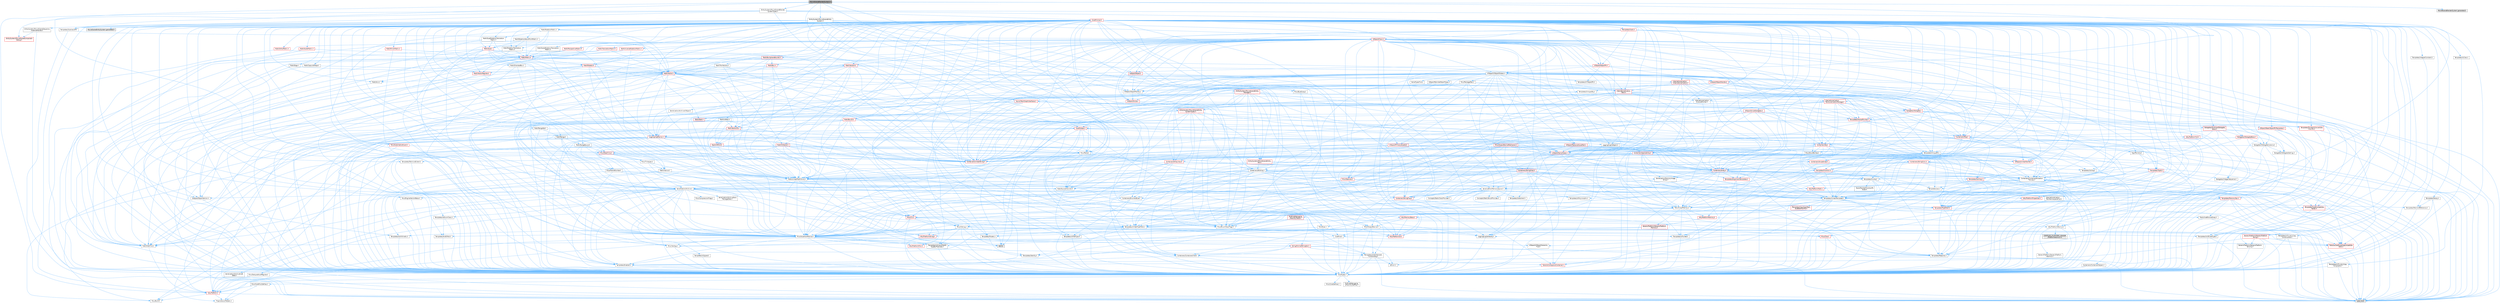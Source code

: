 digraph "MovieSceneBlenderSystem.h"
{
 // INTERACTIVE_SVG=YES
 // LATEX_PDF_SIZE
  bgcolor="transparent";
  edge [fontname=Helvetica,fontsize=10,labelfontname=Helvetica,labelfontsize=10];
  node [fontname=Helvetica,fontsize=10,shape=box,height=0.2,width=0.4];
  Node1 [id="Node000001",label="MovieSceneBlenderSystem.h",height=0.2,width=0.4,color="gray40", fillcolor="grey60", style="filled", fontcolor="black",tooltip=" "];
  Node1 -> Node2 [id="edge1_Node000001_Node000002",color="steelblue1",style="solid",tooltip=" "];
  Node2 [id="Node000002",label="Containers/BitArray.h",height=0.2,width=0.4,color="grey40", fillcolor="white", style="filled",URL="$d1/de4/BitArray_8h.html",tooltip=" "];
  Node2 -> Node3 [id="edge2_Node000002_Node000003",color="steelblue1",style="solid",tooltip=" "];
  Node3 [id="Node000003",label="Containers/ContainerAllocation\lPolicies.h",height=0.2,width=0.4,color="grey40", fillcolor="white", style="filled",URL="$d7/dff/ContainerAllocationPolicies_8h.html",tooltip=" "];
  Node3 -> Node4 [id="edge3_Node000003_Node000004",color="steelblue1",style="solid",tooltip=" "];
  Node4 [id="Node000004",label="CoreTypes.h",height=0.2,width=0.4,color="grey40", fillcolor="white", style="filled",URL="$dc/dec/CoreTypes_8h.html",tooltip=" "];
  Node4 -> Node5 [id="edge4_Node000004_Node000005",color="steelblue1",style="solid",tooltip=" "];
  Node5 [id="Node000005",label="HAL/Platform.h",height=0.2,width=0.4,color="red", fillcolor="#FFF0F0", style="filled",URL="$d9/dd0/Platform_8h.html",tooltip=" "];
  Node5 -> Node6 [id="edge5_Node000005_Node000006",color="steelblue1",style="solid",tooltip=" "];
  Node6 [id="Node000006",label="Misc/Build.h",height=0.2,width=0.4,color="grey40", fillcolor="white", style="filled",URL="$d3/dbb/Build_8h.html",tooltip=" "];
  Node5 -> Node8 [id="edge6_Node000005_Node000008",color="steelblue1",style="solid",tooltip=" "];
  Node8 [id="Node000008",label="type_traits",height=0.2,width=0.4,color="grey60", fillcolor="#E0E0E0", style="filled",tooltip=" "];
  Node5 -> Node9 [id="edge7_Node000005_Node000009",color="steelblue1",style="solid",tooltip=" "];
  Node9 [id="Node000009",label="PreprocessorHelpers.h",height=0.2,width=0.4,color="grey40", fillcolor="white", style="filled",URL="$db/ddb/PreprocessorHelpers_8h.html",tooltip=" "];
  Node4 -> Node15 [id="edge8_Node000004_Node000015",color="steelblue1",style="solid",tooltip=" "];
  Node15 [id="Node000015",label="ProfilingDebugging\l/UMemoryDefines.h",height=0.2,width=0.4,color="grey40", fillcolor="white", style="filled",URL="$d2/da2/UMemoryDefines_8h.html",tooltip=" "];
  Node4 -> Node16 [id="edge9_Node000004_Node000016",color="steelblue1",style="solid",tooltip=" "];
  Node16 [id="Node000016",label="Misc/CoreMiscDefines.h",height=0.2,width=0.4,color="grey40", fillcolor="white", style="filled",URL="$da/d38/CoreMiscDefines_8h.html",tooltip=" "];
  Node16 -> Node5 [id="edge10_Node000016_Node000005",color="steelblue1",style="solid",tooltip=" "];
  Node16 -> Node9 [id="edge11_Node000016_Node000009",color="steelblue1",style="solid",tooltip=" "];
  Node4 -> Node17 [id="edge12_Node000004_Node000017",color="steelblue1",style="solid",tooltip=" "];
  Node17 [id="Node000017",label="Misc/CoreDefines.h",height=0.2,width=0.4,color="grey40", fillcolor="white", style="filled",URL="$d3/dd2/CoreDefines_8h.html",tooltip=" "];
  Node3 -> Node18 [id="edge13_Node000003_Node000018",color="steelblue1",style="solid",tooltip=" "];
  Node18 [id="Node000018",label="Containers/ContainerHelpers.h",height=0.2,width=0.4,color="grey40", fillcolor="white", style="filled",URL="$d7/d33/ContainerHelpers_8h.html",tooltip=" "];
  Node18 -> Node4 [id="edge14_Node000018_Node000004",color="steelblue1",style="solid",tooltip=" "];
  Node3 -> Node3 [id="edge15_Node000003_Node000003",color="steelblue1",style="solid",tooltip=" "];
  Node3 -> Node19 [id="edge16_Node000003_Node000019",color="steelblue1",style="solid",tooltip=" "];
  Node19 [id="Node000019",label="HAL/PlatformMath.h",height=0.2,width=0.4,color="red", fillcolor="#FFF0F0", style="filled",URL="$dc/d53/PlatformMath_8h.html",tooltip=" "];
  Node19 -> Node4 [id="edge17_Node000019_Node000004",color="steelblue1",style="solid",tooltip=" "];
  Node3 -> Node89 [id="edge18_Node000003_Node000089",color="steelblue1",style="solid",tooltip=" "];
  Node89 [id="Node000089",label="HAL/UnrealMemory.h",height=0.2,width=0.4,color="grey40", fillcolor="white", style="filled",URL="$d9/d96/UnrealMemory_8h.html",tooltip=" "];
  Node89 -> Node4 [id="edge19_Node000089_Node000004",color="steelblue1",style="solid",tooltip=" "];
  Node89 -> Node90 [id="edge20_Node000089_Node000090",color="steelblue1",style="solid",tooltip=" "];
  Node90 [id="Node000090",label="GenericPlatform/GenericPlatform\lMemory.h",height=0.2,width=0.4,color="red", fillcolor="#FFF0F0", style="filled",URL="$dd/d22/GenericPlatformMemory_8h.html",tooltip=" "];
  Node90 -> Node46 [id="edge21_Node000090_Node000046",color="steelblue1",style="solid",tooltip=" "];
  Node46 [id="Node000046",label="CoreFwd.h",height=0.2,width=0.4,color="grey40", fillcolor="white", style="filled",URL="$d1/d1e/CoreFwd_8h.html",tooltip=" "];
  Node46 -> Node4 [id="edge22_Node000046_Node000004",color="steelblue1",style="solid",tooltip=" "];
  Node46 -> Node21 [id="edge23_Node000046_Node000021",color="steelblue1",style="solid",tooltip=" "];
  Node21 [id="Node000021",label="Containers/ContainersFwd.h",height=0.2,width=0.4,color="grey40", fillcolor="white", style="filled",URL="$d4/d0a/ContainersFwd_8h.html",tooltip=" "];
  Node21 -> Node5 [id="edge24_Node000021_Node000005",color="steelblue1",style="solid",tooltip=" "];
  Node21 -> Node4 [id="edge25_Node000021_Node000004",color="steelblue1",style="solid",tooltip=" "];
  Node21 -> Node22 [id="edge26_Node000021_Node000022",color="steelblue1",style="solid",tooltip=" "];
  Node22 [id="Node000022",label="Traits/IsContiguousContainer.h",height=0.2,width=0.4,color="red", fillcolor="#FFF0F0", style="filled",URL="$d5/d3c/IsContiguousContainer_8h.html",tooltip=" "];
  Node22 -> Node4 [id="edge27_Node000022_Node000004",color="steelblue1",style="solid",tooltip=" "];
  Node46 -> Node47 [id="edge28_Node000046_Node000047",color="steelblue1",style="solid",tooltip=" "];
  Node47 [id="Node000047",label="Math/MathFwd.h",height=0.2,width=0.4,color="grey40", fillcolor="white", style="filled",URL="$d2/d10/MathFwd_8h.html",tooltip=" "];
  Node47 -> Node5 [id="edge29_Node000047_Node000005",color="steelblue1",style="solid",tooltip=" "];
  Node46 -> Node48 [id="edge30_Node000046_Node000048",color="steelblue1",style="solid",tooltip=" "];
  Node48 [id="Node000048",label="UObject/UObjectHierarchy\lFwd.h",height=0.2,width=0.4,color="grey40", fillcolor="white", style="filled",URL="$d3/d13/UObjectHierarchyFwd_8h.html",tooltip=" "];
  Node90 -> Node4 [id="edge31_Node000090_Node000004",color="steelblue1",style="solid",tooltip=" "];
  Node90 -> Node91 [id="edge32_Node000090_Node000091",color="steelblue1",style="solid",tooltip=" "];
  Node91 [id="Node000091",label="HAL/PlatformString.h",height=0.2,width=0.4,color="red", fillcolor="#FFF0F0", style="filled",URL="$db/db5/PlatformString_8h.html",tooltip=" "];
  Node91 -> Node4 [id="edge33_Node000091_Node000004",color="steelblue1",style="solid",tooltip=" "];
  Node89 -> Node93 [id="edge34_Node000089_Node000093",color="steelblue1",style="solid",tooltip=" "];
  Node93 [id="Node000093",label="HAL/MemoryBase.h",height=0.2,width=0.4,color="red", fillcolor="#FFF0F0", style="filled",URL="$d6/d9f/MemoryBase_8h.html",tooltip=" "];
  Node93 -> Node4 [id="edge35_Node000093_Node000004",color="steelblue1",style="solid",tooltip=" "];
  Node93 -> Node57 [id="edge36_Node000093_Node000057",color="steelblue1",style="solid",tooltip=" "];
  Node57 [id="Node000057",label="HAL/PlatformAtomics.h",height=0.2,width=0.4,color="grey40", fillcolor="white", style="filled",URL="$d3/d36/PlatformAtomics_8h.html",tooltip=" "];
  Node57 -> Node4 [id="edge37_Node000057_Node000004",color="steelblue1",style="solid",tooltip=" "];
  Node57 -> Node58 [id="edge38_Node000057_Node000058",color="steelblue1",style="solid",tooltip=" "];
  Node58 [id="Node000058",label="GenericPlatform/GenericPlatform\lAtomics.h",height=0.2,width=0.4,color="grey40", fillcolor="white", style="filled",URL="$da/d72/GenericPlatformAtomics_8h.html",tooltip=" "];
  Node58 -> Node4 [id="edge39_Node000058_Node000004",color="steelblue1",style="solid",tooltip=" "];
  Node57 -> Node59 [id="edge40_Node000057_Node000059",color="steelblue1",style="solid",tooltip=" "];
  Node59 [id="Node000059",label="COMPILED_PLATFORM_HEADER\l(PlatformAtomics.h)",height=0.2,width=0.4,color="grey60", fillcolor="#E0E0E0", style="filled",tooltip=" "];
  Node93 -> Node25 [id="edge41_Node000093_Node000025",color="steelblue1",style="solid",tooltip=" "];
  Node25 [id="Node000025",label="HAL/PlatformCrt.h",height=0.2,width=0.4,color="red", fillcolor="#FFF0F0", style="filled",URL="$d8/d75/PlatformCrt_8h.html",tooltip=" "];
  Node93 -> Node94 [id="edge42_Node000093_Node000094",color="steelblue1",style="solid",tooltip=" "];
  Node94 [id="Node000094",label="Misc/Exec.h",height=0.2,width=0.4,color="grey40", fillcolor="white", style="filled",URL="$de/ddb/Exec_8h.html",tooltip=" "];
  Node94 -> Node4 [id="edge43_Node000094_Node000004",color="steelblue1",style="solid",tooltip=" "];
  Node94 -> Node41 [id="edge44_Node000094_Node000041",color="steelblue1",style="solid",tooltip=" "];
  Node41 [id="Node000041",label="Misc/AssertionMacros.h",height=0.2,width=0.4,color="grey40", fillcolor="white", style="filled",URL="$d0/dfa/AssertionMacros_8h.html",tooltip=" "];
  Node41 -> Node4 [id="edge45_Node000041_Node000004",color="steelblue1",style="solid",tooltip=" "];
  Node41 -> Node5 [id="edge46_Node000041_Node000005",color="steelblue1",style="solid",tooltip=" "];
  Node41 -> Node42 [id="edge47_Node000041_Node000042",color="steelblue1",style="solid",tooltip=" "];
  Node42 [id="Node000042",label="HAL/PlatformMisc.h",height=0.2,width=0.4,color="red", fillcolor="#FFF0F0", style="filled",URL="$d0/df5/PlatformMisc_8h.html",tooltip=" "];
  Node42 -> Node4 [id="edge48_Node000042_Node000004",color="steelblue1",style="solid",tooltip=" "];
  Node41 -> Node9 [id="edge49_Node000041_Node000009",color="steelblue1",style="solid",tooltip=" "];
  Node41 -> Node64 [id="edge50_Node000041_Node000064",color="steelblue1",style="solid",tooltip=" "];
  Node64 [id="Node000064",label="Templates/EnableIf.h",height=0.2,width=0.4,color="grey40", fillcolor="white", style="filled",URL="$d7/d60/EnableIf_8h.html",tooltip=" "];
  Node64 -> Node4 [id="edge51_Node000064_Node000004",color="steelblue1",style="solid",tooltip=" "];
  Node41 -> Node65 [id="edge52_Node000041_Node000065",color="steelblue1",style="solid",tooltip=" "];
  Node65 [id="Node000065",label="Templates/IsArrayOrRefOf\lTypeByPredicate.h",height=0.2,width=0.4,color="grey40", fillcolor="white", style="filled",URL="$d6/da1/IsArrayOrRefOfTypeByPredicate_8h.html",tooltip=" "];
  Node65 -> Node4 [id="edge53_Node000065_Node000004",color="steelblue1",style="solid",tooltip=" "];
  Node41 -> Node66 [id="edge54_Node000041_Node000066",color="steelblue1",style="solid",tooltip=" "];
  Node66 [id="Node000066",label="Templates/IsValidVariadic\lFunctionArg.h",height=0.2,width=0.4,color="grey40", fillcolor="white", style="filled",URL="$d0/dc8/IsValidVariadicFunctionArg_8h.html",tooltip=" "];
  Node66 -> Node4 [id="edge55_Node000066_Node000004",color="steelblue1",style="solid",tooltip=" "];
  Node66 -> Node67 [id="edge56_Node000066_Node000067",color="steelblue1",style="solid",tooltip=" "];
  Node67 [id="Node000067",label="IsEnum.h",height=0.2,width=0.4,color="grey40", fillcolor="white", style="filled",URL="$d4/de5/IsEnum_8h.html",tooltip=" "];
  Node66 -> Node8 [id="edge57_Node000066_Node000008",color="steelblue1",style="solid",tooltip=" "];
  Node41 -> Node68 [id="edge58_Node000041_Node000068",color="steelblue1",style="solid",tooltip=" "];
  Node68 [id="Node000068",label="Traits/IsCharEncodingCompatible\lWith.h",height=0.2,width=0.4,color="red", fillcolor="#FFF0F0", style="filled",URL="$df/dd1/IsCharEncodingCompatibleWith_8h.html",tooltip=" "];
  Node68 -> Node8 [id="edge59_Node000068_Node000008",color="steelblue1",style="solid",tooltip=" "];
  Node41 -> Node70 [id="edge60_Node000041_Node000070",color="steelblue1",style="solid",tooltip=" "];
  Node70 [id="Node000070",label="Misc/VarArgs.h",height=0.2,width=0.4,color="grey40", fillcolor="white", style="filled",URL="$d5/d6f/VarArgs_8h.html",tooltip=" "];
  Node70 -> Node4 [id="edge61_Node000070_Node000004",color="steelblue1",style="solid",tooltip=" "];
  Node41 -> Node71 [id="edge62_Node000041_Node000071",color="steelblue1",style="solid",tooltip=" "];
  Node71 [id="Node000071",label="String/FormatStringSan.h",height=0.2,width=0.4,color="red", fillcolor="#FFF0F0", style="filled",URL="$d3/d8b/FormatStringSan_8h.html",tooltip=" "];
  Node71 -> Node8 [id="edge63_Node000071_Node000008",color="steelblue1",style="solid",tooltip=" "];
  Node71 -> Node4 [id="edge64_Node000071_Node000004",color="steelblue1",style="solid",tooltip=" "];
  Node71 -> Node72 [id="edge65_Node000071_Node000072",color="steelblue1",style="solid",tooltip=" "];
  Node72 [id="Node000072",label="Templates/Requires.h",height=0.2,width=0.4,color="grey40", fillcolor="white", style="filled",URL="$dc/d96/Requires_8h.html",tooltip=" "];
  Node72 -> Node64 [id="edge66_Node000072_Node000064",color="steelblue1",style="solid",tooltip=" "];
  Node72 -> Node8 [id="edge67_Node000072_Node000008",color="steelblue1",style="solid",tooltip=" "];
  Node71 -> Node73 [id="edge68_Node000071_Node000073",color="steelblue1",style="solid",tooltip=" "];
  Node73 [id="Node000073",label="Templates/Identity.h",height=0.2,width=0.4,color="grey40", fillcolor="white", style="filled",URL="$d0/dd5/Identity_8h.html",tooltip=" "];
  Node71 -> Node66 [id="edge69_Node000071_Node000066",color="steelblue1",style="solid",tooltip=" "];
  Node71 -> Node21 [id="edge70_Node000071_Node000021",color="steelblue1",style="solid",tooltip=" "];
  Node41 -> Node77 [id="edge71_Node000041_Node000077",color="steelblue1",style="solid",tooltip=" "];
  Node77 [id="Node000077",label="atomic",height=0.2,width=0.4,color="grey60", fillcolor="#E0E0E0", style="filled",tooltip=" "];
  Node93 -> Node95 [id="edge72_Node000093_Node000095",color="steelblue1",style="solid",tooltip=" "];
  Node95 [id="Node000095",label="Misc/OutputDevice.h",height=0.2,width=0.4,color="grey40", fillcolor="white", style="filled",URL="$d7/d32/OutputDevice_8h.html",tooltip=" "];
  Node95 -> Node46 [id="edge73_Node000095_Node000046",color="steelblue1",style="solid",tooltip=" "];
  Node95 -> Node4 [id="edge74_Node000095_Node000004",color="steelblue1",style="solid",tooltip=" "];
  Node95 -> Node96 [id="edge75_Node000095_Node000096",color="steelblue1",style="solid",tooltip=" "];
  Node96 [id="Node000096",label="Logging/LogVerbosity.h",height=0.2,width=0.4,color="grey40", fillcolor="white", style="filled",URL="$d2/d8f/LogVerbosity_8h.html",tooltip=" "];
  Node96 -> Node4 [id="edge76_Node000096_Node000004",color="steelblue1",style="solid",tooltip=" "];
  Node95 -> Node70 [id="edge77_Node000095_Node000070",color="steelblue1",style="solid",tooltip=" "];
  Node95 -> Node65 [id="edge78_Node000095_Node000065",color="steelblue1",style="solid",tooltip=" "];
  Node95 -> Node66 [id="edge79_Node000095_Node000066",color="steelblue1",style="solid",tooltip=" "];
  Node95 -> Node68 [id="edge80_Node000095_Node000068",color="steelblue1",style="solid",tooltip=" "];
  Node89 -> Node103 [id="edge81_Node000089_Node000103",color="steelblue1",style="solid",tooltip=" "];
  Node103 [id="Node000103",label="HAL/PlatformMemory.h",height=0.2,width=0.4,color="red", fillcolor="#FFF0F0", style="filled",URL="$de/d68/PlatformMemory_8h.html",tooltip=" "];
  Node103 -> Node4 [id="edge82_Node000103_Node000004",color="steelblue1",style="solid",tooltip=" "];
  Node103 -> Node90 [id="edge83_Node000103_Node000090",color="steelblue1",style="solid",tooltip=" "];
  Node89 -> Node105 [id="edge84_Node000089_Node000105",color="steelblue1",style="solid",tooltip=" "];
  Node105 [id="Node000105",label="ProfilingDebugging\l/MemoryTrace.h",height=0.2,width=0.4,color="red", fillcolor="#FFF0F0", style="filled",URL="$da/dd7/MemoryTrace_8h.html",tooltip=" "];
  Node105 -> Node5 [id="edge85_Node000105_Node000005",color="steelblue1",style="solid",tooltip=" "];
  Node105 -> Node52 [id="edge86_Node000105_Node000052",color="steelblue1",style="solid",tooltip=" "];
  Node52 [id="Node000052",label="Misc/EnumClassFlags.h",height=0.2,width=0.4,color="grey40", fillcolor="white", style="filled",URL="$d8/de7/EnumClassFlags_8h.html",tooltip=" "];
  Node89 -> Node40 [id="edge87_Node000089_Node000040",color="steelblue1",style="solid",tooltip=" "];
  Node40 [id="Node000040",label="Templates/IsPointer.h",height=0.2,width=0.4,color="grey40", fillcolor="white", style="filled",URL="$d7/d05/IsPointer_8h.html",tooltip=" "];
  Node40 -> Node4 [id="edge88_Node000040_Node000004",color="steelblue1",style="solid",tooltip=" "];
  Node3 -> Node50 [id="edge89_Node000003_Node000050",color="steelblue1",style="solid",tooltip=" "];
  Node50 [id="Node000050",label="Math/NumericLimits.h",height=0.2,width=0.4,color="grey40", fillcolor="white", style="filled",URL="$df/d1b/NumericLimits_8h.html",tooltip=" "];
  Node50 -> Node4 [id="edge90_Node000050_Node000004",color="steelblue1",style="solid",tooltip=" "];
  Node3 -> Node41 [id="edge91_Node000003_Node000041",color="steelblue1",style="solid",tooltip=" "];
  Node3 -> Node106 [id="edge92_Node000003_Node000106",color="steelblue1",style="solid",tooltip=" "];
  Node106 [id="Node000106",label="Templates/IsPolymorphic.h",height=0.2,width=0.4,color="grey40", fillcolor="white", style="filled",URL="$dc/d20/IsPolymorphic_8h.html",tooltip=" "];
  Node3 -> Node107 [id="edge93_Node000003_Node000107",color="steelblue1",style="solid",tooltip=" "];
  Node107 [id="Node000107",label="Templates/MemoryOps.h",height=0.2,width=0.4,color="red", fillcolor="#FFF0F0", style="filled",URL="$db/dea/MemoryOps_8h.html",tooltip=" "];
  Node107 -> Node4 [id="edge94_Node000107_Node000004",color="steelblue1",style="solid",tooltip=" "];
  Node107 -> Node89 [id="edge95_Node000107_Node000089",color="steelblue1",style="solid",tooltip=" "];
  Node107 -> Node101 [id="edge96_Node000107_Node000101",color="steelblue1",style="solid",tooltip=" "];
  Node101 [id="Node000101",label="Templates/IsTriviallyCopy\lAssignable.h",height=0.2,width=0.4,color="grey40", fillcolor="white", style="filled",URL="$d2/df2/IsTriviallyCopyAssignable_8h.html",tooltip=" "];
  Node101 -> Node4 [id="edge97_Node000101_Node000004",color="steelblue1",style="solid",tooltip=" "];
  Node101 -> Node8 [id="edge98_Node000101_Node000008",color="steelblue1",style="solid",tooltip=" "];
  Node107 -> Node82 [id="edge99_Node000107_Node000082",color="steelblue1",style="solid",tooltip=" "];
  Node82 [id="Node000082",label="Templates/IsTriviallyCopy\lConstructible.h",height=0.2,width=0.4,color="grey40", fillcolor="white", style="filled",URL="$d3/d78/IsTriviallyCopyConstructible_8h.html",tooltip=" "];
  Node82 -> Node4 [id="edge100_Node000082_Node000004",color="steelblue1",style="solid",tooltip=" "];
  Node82 -> Node8 [id="edge101_Node000082_Node000008",color="steelblue1",style="solid",tooltip=" "];
  Node107 -> Node72 [id="edge102_Node000107_Node000072",color="steelblue1",style="solid",tooltip=" "];
  Node107 -> Node39 [id="edge103_Node000107_Node000039",color="steelblue1",style="solid",tooltip=" "];
  Node39 [id="Node000039",label="Templates/UnrealTypeTraits.h",height=0.2,width=0.4,color="grey40", fillcolor="white", style="filled",URL="$d2/d2d/UnrealTypeTraits_8h.html",tooltip=" "];
  Node39 -> Node4 [id="edge104_Node000039_Node000004",color="steelblue1",style="solid",tooltip=" "];
  Node39 -> Node40 [id="edge105_Node000039_Node000040",color="steelblue1",style="solid",tooltip=" "];
  Node39 -> Node41 [id="edge106_Node000039_Node000041",color="steelblue1",style="solid",tooltip=" "];
  Node39 -> Node35 [id="edge107_Node000039_Node000035",color="steelblue1",style="solid",tooltip=" "];
  Node35 [id="Node000035",label="Templates/AndOrNot.h",height=0.2,width=0.4,color="grey40", fillcolor="white", style="filled",URL="$db/d0a/AndOrNot_8h.html",tooltip=" "];
  Node35 -> Node4 [id="edge108_Node000035_Node000004",color="steelblue1",style="solid",tooltip=" "];
  Node39 -> Node64 [id="edge109_Node000039_Node000064",color="steelblue1",style="solid",tooltip=" "];
  Node39 -> Node78 [id="edge110_Node000039_Node000078",color="steelblue1",style="solid",tooltip=" "];
  Node78 [id="Node000078",label="Templates/IsArithmetic.h",height=0.2,width=0.4,color="grey40", fillcolor="white", style="filled",URL="$d2/d5d/IsArithmetic_8h.html",tooltip=" "];
  Node78 -> Node4 [id="edge111_Node000078_Node000004",color="steelblue1",style="solid",tooltip=" "];
  Node39 -> Node67 [id="edge112_Node000039_Node000067",color="steelblue1",style="solid",tooltip=" "];
  Node39 -> Node79 [id="edge113_Node000039_Node000079",color="steelblue1",style="solid",tooltip=" "];
  Node79 [id="Node000079",label="Templates/Models.h",height=0.2,width=0.4,color="grey40", fillcolor="white", style="filled",URL="$d3/d0c/Models_8h.html",tooltip=" "];
  Node79 -> Node73 [id="edge114_Node000079_Node000073",color="steelblue1",style="solid",tooltip=" "];
  Node39 -> Node80 [id="edge115_Node000039_Node000080",color="steelblue1",style="solid",tooltip=" "];
  Node80 [id="Node000080",label="Templates/IsPODType.h",height=0.2,width=0.4,color="grey40", fillcolor="white", style="filled",URL="$d7/db1/IsPODType_8h.html",tooltip=" "];
  Node80 -> Node4 [id="edge116_Node000080_Node000004",color="steelblue1",style="solid",tooltip=" "];
  Node39 -> Node81 [id="edge117_Node000039_Node000081",color="steelblue1",style="solid",tooltip=" "];
  Node81 [id="Node000081",label="Templates/IsUECoreType.h",height=0.2,width=0.4,color="grey40", fillcolor="white", style="filled",URL="$d1/db8/IsUECoreType_8h.html",tooltip=" "];
  Node81 -> Node4 [id="edge118_Node000081_Node000004",color="steelblue1",style="solid",tooltip=" "];
  Node81 -> Node8 [id="edge119_Node000081_Node000008",color="steelblue1",style="solid",tooltip=" "];
  Node39 -> Node82 [id="edge120_Node000039_Node000082",color="steelblue1",style="solid",tooltip=" "];
  Node107 -> Node108 [id="edge121_Node000107_Node000108",color="steelblue1",style="solid",tooltip=" "];
  Node108 [id="Node000108",label="Traits/UseBitwiseSwap.h",height=0.2,width=0.4,color="grey40", fillcolor="white", style="filled",URL="$db/df3/UseBitwiseSwap_8h.html",tooltip=" "];
  Node108 -> Node4 [id="edge122_Node000108_Node000004",color="steelblue1",style="solid",tooltip=" "];
  Node108 -> Node8 [id="edge123_Node000108_Node000008",color="steelblue1",style="solid",tooltip=" "];
  Node107 -> Node8 [id="edge124_Node000107_Node000008",color="steelblue1",style="solid",tooltip=" "];
  Node3 -> Node86 [id="edge125_Node000003_Node000086",color="steelblue1",style="solid",tooltip=" "];
  Node86 [id="Node000086",label="Templates/TypeCompatible\lBytes.h",height=0.2,width=0.4,color="red", fillcolor="#FFF0F0", style="filled",URL="$df/d0a/TypeCompatibleBytes_8h.html",tooltip=" "];
  Node86 -> Node4 [id="edge126_Node000086_Node000004",color="steelblue1",style="solid",tooltip=" "];
  Node86 -> Node8 [id="edge127_Node000086_Node000008",color="steelblue1",style="solid",tooltip=" "];
  Node3 -> Node8 [id="edge128_Node000003_Node000008",color="steelblue1",style="solid",tooltip=" "];
  Node2 -> Node4 [id="edge129_Node000002_Node000004",color="steelblue1",style="solid",tooltip=" "];
  Node2 -> Node57 [id="edge130_Node000002_Node000057",color="steelblue1",style="solid",tooltip=" "];
  Node2 -> Node89 [id="edge131_Node000002_Node000089",color="steelblue1",style="solid",tooltip=" "];
  Node2 -> Node109 [id="edge132_Node000002_Node000109",color="steelblue1",style="solid",tooltip=" "];
  Node109 [id="Node000109",label="Math/UnrealMathUtility.h",height=0.2,width=0.4,color="grey40", fillcolor="white", style="filled",URL="$db/db8/UnrealMathUtility_8h.html",tooltip=" "];
  Node109 -> Node4 [id="edge133_Node000109_Node000004",color="steelblue1",style="solid",tooltip=" "];
  Node109 -> Node41 [id="edge134_Node000109_Node000041",color="steelblue1",style="solid",tooltip=" "];
  Node109 -> Node19 [id="edge135_Node000109_Node000019",color="steelblue1",style="solid",tooltip=" "];
  Node109 -> Node47 [id="edge136_Node000109_Node000047",color="steelblue1",style="solid",tooltip=" "];
  Node109 -> Node73 [id="edge137_Node000109_Node000073",color="steelblue1",style="solid",tooltip=" "];
  Node109 -> Node72 [id="edge138_Node000109_Node000072",color="steelblue1",style="solid",tooltip=" "];
  Node2 -> Node41 [id="edge139_Node000002_Node000041",color="steelblue1",style="solid",tooltip=" "];
  Node2 -> Node52 [id="edge140_Node000002_Node000052",color="steelblue1",style="solid",tooltip=" "];
  Node2 -> Node110 [id="edge141_Node000002_Node000110",color="steelblue1",style="solid",tooltip=" "];
  Node110 [id="Node000110",label="Serialization/Archive.h",height=0.2,width=0.4,color="grey40", fillcolor="white", style="filled",URL="$d7/d3b/Archive_8h.html",tooltip=" "];
  Node110 -> Node46 [id="edge142_Node000110_Node000046",color="steelblue1",style="solid",tooltip=" "];
  Node110 -> Node4 [id="edge143_Node000110_Node000004",color="steelblue1",style="solid",tooltip=" "];
  Node110 -> Node111 [id="edge144_Node000110_Node000111",color="steelblue1",style="solid",tooltip=" "];
  Node111 [id="Node000111",label="HAL/PlatformProperties.h",height=0.2,width=0.4,color="red", fillcolor="#FFF0F0", style="filled",URL="$d9/db0/PlatformProperties_8h.html",tooltip=" "];
  Node111 -> Node4 [id="edge145_Node000111_Node000004",color="steelblue1",style="solid",tooltip=" "];
  Node110 -> Node114 [id="edge146_Node000110_Node000114",color="steelblue1",style="solid",tooltip=" "];
  Node114 [id="Node000114",label="Internationalization\l/TextNamespaceFwd.h",height=0.2,width=0.4,color="grey40", fillcolor="white", style="filled",URL="$d8/d97/TextNamespaceFwd_8h.html",tooltip=" "];
  Node114 -> Node4 [id="edge147_Node000114_Node000004",color="steelblue1",style="solid",tooltip=" "];
  Node110 -> Node47 [id="edge148_Node000110_Node000047",color="steelblue1",style="solid",tooltip=" "];
  Node110 -> Node41 [id="edge149_Node000110_Node000041",color="steelblue1",style="solid",tooltip=" "];
  Node110 -> Node6 [id="edge150_Node000110_Node000006",color="steelblue1",style="solid",tooltip=" "];
  Node110 -> Node51 [id="edge151_Node000110_Node000051",color="steelblue1",style="solid",tooltip=" "];
  Node51 [id="Node000051",label="Misc/CompressionFlags.h",height=0.2,width=0.4,color="grey40", fillcolor="white", style="filled",URL="$d9/d76/CompressionFlags_8h.html",tooltip=" "];
  Node110 -> Node115 [id="edge152_Node000110_Node000115",color="steelblue1",style="solid",tooltip=" "];
  Node115 [id="Node000115",label="Misc/EngineVersionBase.h",height=0.2,width=0.4,color="grey40", fillcolor="white", style="filled",URL="$d5/d2b/EngineVersionBase_8h.html",tooltip=" "];
  Node115 -> Node4 [id="edge153_Node000115_Node000004",color="steelblue1",style="solid",tooltip=" "];
  Node110 -> Node70 [id="edge154_Node000110_Node000070",color="steelblue1",style="solid",tooltip=" "];
  Node110 -> Node116 [id="edge155_Node000110_Node000116",color="steelblue1",style="solid",tooltip=" "];
  Node116 [id="Node000116",label="Serialization/ArchiveCook\lData.h",height=0.2,width=0.4,color="grey40", fillcolor="white", style="filled",URL="$dc/db6/ArchiveCookData_8h.html",tooltip=" "];
  Node116 -> Node5 [id="edge156_Node000116_Node000005",color="steelblue1",style="solid",tooltip=" "];
  Node110 -> Node117 [id="edge157_Node000110_Node000117",color="steelblue1",style="solid",tooltip=" "];
  Node117 [id="Node000117",label="Serialization/ArchiveSave\lPackageData.h",height=0.2,width=0.4,color="grey40", fillcolor="white", style="filled",URL="$d1/d37/ArchiveSavePackageData_8h.html",tooltip=" "];
  Node110 -> Node64 [id="edge158_Node000110_Node000064",color="steelblue1",style="solid",tooltip=" "];
  Node110 -> Node65 [id="edge159_Node000110_Node000065",color="steelblue1",style="solid",tooltip=" "];
  Node110 -> Node118 [id="edge160_Node000110_Node000118",color="steelblue1",style="solid",tooltip=" "];
  Node118 [id="Node000118",label="Templates/IsEnumClass.h",height=0.2,width=0.4,color="grey40", fillcolor="white", style="filled",URL="$d7/d15/IsEnumClass_8h.html",tooltip=" "];
  Node118 -> Node4 [id="edge161_Node000118_Node000004",color="steelblue1",style="solid",tooltip=" "];
  Node118 -> Node35 [id="edge162_Node000118_Node000035",color="steelblue1",style="solid",tooltip=" "];
  Node110 -> Node84 [id="edge163_Node000110_Node000084",color="steelblue1",style="solid",tooltip=" "];
  Node84 [id="Node000084",label="Templates/IsSigned.h",height=0.2,width=0.4,color="grey40", fillcolor="white", style="filled",URL="$d8/dd8/IsSigned_8h.html",tooltip=" "];
  Node84 -> Node4 [id="edge164_Node000084_Node000004",color="steelblue1",style="solid",tooltip=" "];
  Node110 -> Node66 [id="edge165_Node000110_Node000066",color="steelblue1",style="solid",tooltip=" "];
  Node110 -> Node119 [id="edge166_Node000110_Node000119",color="steelblue1",style="solid",tooltip=" "];
  Node119 [id="Node000119",label="Templates/UnrealTemplate.h",height=0.2,width=0.4,color="grey40", fillcolor="white", style="filled",URL="$d4/d24/UnrealTemplate_8h.html",tooltip=" "];
  Node119 -> Node4 [id="edge167_Node000119_Node000004",color="steelblue1",style="solid",tooltip=" "];
  Node119 -> Node40 [id="edge168_Node000119_Node000040",color="steelblue1",style="solid",tooltip=" "];
  Node119 -> Node89 [id="edge169_Node000119_Node000089",color="steelblue1",style="solid",tooltip=" "];
  Node119 -> Node120 [id="edge170_Node000119_Node000120",color="steelblue1",style="solid",tooltip=" "];
  Node120 [id="Node000120",label="Templates/CopyQualifiers\lAndRefsFromTo.h",height=0.2,width=0.4,color="red", fillcolor="#FFF0F0", style="filled",URL="$d3/db3/CopyQualifiersAndRefsFromTo_8h.html",tooltip=" "];
  Node119 -> Node39 [id="edge171_Node000119_Node000039",color="steelblue1",style="solid",tooltip=" "];
  Node119 -> Node37 [id="edge172_Node000119_Node000037",color="steelblue1",style="solid",tooltip=" "];
  Node37 [id="Node000037",label="Templates/RemoveReference.h",height=0.2,width=0.4,color="grey40", fillcolor="white", style="filled",URL="$da/dbe/RemoveReference_8h.html",tooltip=" "];
  Node37 -> Node4 [id="edge173_Node000037_Node000004",color="steelblue1",style="solid",tooltip=" "];
  Node119 -> Node72 [id="edge174_Node000119_Node000072",color="steelblue1",style="solid",tooltip=" "];
  Node119 -> Node86 [id="edge175_Node000119_Node000086",color="steelblue1",style="solid",tooltip=" "];
  Node119 -> Node73 [id="edge176_Node000119_Node000073",color="steelblue1",style="solid",tooltip=" "];
  Node119 -> Node22 [id="edge177_Node000119_Node000022",color="steelblue1",style="solid",tooltip=" "];
  Node119 -> Node108 [id="edge178_Node000119_Node000108",color="steelblue1",style="solid",tooltip=" "];
  Node119 -> Node8 [id="edge179_Node000119_Node000008",color="steelblue1",style="solid",tooltip=" "];
  Node110 -> Node68 [id="edge180_Node000110_Node000068",color="steelblue1",style="solid",tooltip=" "];
  Node110 -> Node122 [id="edge181_Node000110_Node000122",color="steelblue1",style="solid",tooltip=" "];
  Node122 [id="Node000122",label="UObject/ObjectVersion.h",height=0.2,width=0.4,color="grey40", fillcolor="white", style="filled",URL="$da/d63/ObjectVersion_8h.html",tooltip=" "];
  Node122 -> Node4 [id="edge182_Node000122_Node000004",color="steelblue1",style="solid",tooltip=" "];
  Node2 -> Node123 [id="edge183_Node000002_Node000123",color="steelblue1",style="solid",tooltip=" "];
  Node123 [id="Node000123",label="Serialization/MemoryImage\lWriter.h",height=0.2,width=0.4,color="grey40", fillcolor="white", style="filled",URL="$d0/d08/MemoryImageWriter_8h.html",tooltip=" "];
  Node123 -> Node4 [id="edge184_Node000123_Node000004",color="steelblue1",style="solid",tooltip=" "];
  Node123 -> Node124 [id="edge185_Node000123_Node000124",color="steelblue1",style="solid",tooltip=" "];
  Node124 [id="Node000124",label="Serialization/MemoryLayout.h",height=0.2,width=0.4,color="grey40", fillcolor="white", style="filled",URL="$d7/d66/MemoryLayout_8h.html",tooltip=" "];
  Node124 -> Node125 [id="edge186_Node000124_Node000125",color="steelblue1",style="solid",tooltip=" "];
  Node125 [id="Node000125",label="Concepts/StaticClassProvider.h",height=0.2,width=0.4,color="grey40", fillcolor="white", style="filled",URL="$dd/d83/StaticClassProvider_8h.html",tooltip=" "];
  Node124 -> Node126 [id="edge187_Node000124_Node000126",color="steelblue1",style="solid",tooltip=" "];
  Node126 [id="Node000126",label="Concepts/StaticStructProvider.h",height=0.2,width=0.4,color="grey40", fillcolor="white", style="filled",URL="$d5/d77/StaticStructProvider_8h.html",tooltip=" "];
  Node124 -> Node127 [id="edge188_Node000124_Node000127",color="steelblue1",style="solid",tooltip=" "];
  Node127 [id="Node000127",label="Containers/EnumAsByte.h",height=0.2,width=0.4,color="grey40", fillcolor="white", style="filled",URL="$d6/d9a/EnumAsByte_8h.html",tooltip=" "];
  Node127 -> Node4 [id="edge189_Node000127_Node000004",color="steelblue1",style="solid",tooltip=" "];
  Node127 -> Node80 [id="edge190_Node000127_Node000080",color="steelblue1",style="solid",tooltip=" "];
  Node127 -> Node128 [id="edge191_Node000127_Node000128",color="steelblue1",style="solid",tooltip=" "];
  Node128 [id="Node000128",label="Templates/TypeHash.h",height=0.2,width=0.4,color="red", fillcolor="#FFF0F0", style="filled",URL="$d1/d62/TypeHash_8h.html",tooltip=" "];
  Node128 -> Node4 [id="edge192_Node000128_Node000004",color="steelblue1",style="solid",tooltip=" "];
  Node128 -> Node72 [id="edge193_Node000128_Node000072",color="steelblue1",style="solid",tooltip=" "];
  Node128 -> Node129 [id="edge194_Node000128_Node000129",color="steelblue1",style="solid",tooltip=" "];
  Node129 [id="Node000129",label="Misc/Crc.h",height=0.2,width=0.4,color="red", fillcolor="#FFF0F0", style="filled",URL="$d4/dd2/Crc_8h.html",tooltip=" "];
  Node129 -> Node4 [id="edge195_Node000129_Node000004",color="steelblue1",style="solid",tooltip=" "];
  Node129 -> Node91 [id="edge196_Node000129_Node000091",color="steelblue1",style="solid",tooltip=" "];
  Node129 -> Node41 [id="edge197_Node000129_Node000041",color="steelblue1",style="solid",tooltip=" "];
  Node129 -> Node130 [id="edge198_Node000129_Node000130",color="steelblue1",style="solid",tooltip=" "];
  Node130 [id="Node000130",label="Misc/CString.h",height=0.2,width=0.4,color="grey40", fillcolor="white", style="filled",URL="$d2/d49/CString_8h.html",tooltip=" "];
  Node130 -> Node4 [id="edge199_Node000130_Node000004",color="steelblue1",style="solid",tooltip=" "];
  Node130 -> Node25 [id="edge200_Node000130_Node000025",color="steelblue1",style="solid",tooltip=" "];
  Node130 -> Node91 [id="edge201_Node000130_Node000091",color="steelblue1",style="solid",tooltip=" "];
  Node130 -> Node41 [id="edge202_Node000130_Node000041",color="steelblue1",style="solid",tooltip=" "];
  Node130 -> Node131 [id="edge203_Node000130_Node000131",color="steelblue1",style="solid",tooltip=" "];
  Node131 [id="Node000131",label="Misc/Char.h",height=0.2,width=0.4,color="red", fillcolor="#FFF0F0", style="filled",URL="$d0/d58/Char_8h.html",tooltip=" "];
  Node131 -> Node4 [id="edge204_Node000131_Node000004",color="steelblue1",style="solid",tooltip=" "];
  Node131 -> Node8 [id="edge205_Node000131_Node000008",color="steelblue1",style="solid",tooltip=" "];
  Node130 -> Node70 [id="edge206_Node000130_Node000070",color="steelblue1",style="solid",tooltip=" "];
  Node130 -> Node65 [id="edge207_Node000130_Node000065",color="steelblue1",style="solid",tooltip=" "];
  Node130 -> Node66 [id="edge208_Node000130_Node000066",color="steelblue1",style="solid",tooltip=" "];
  Node130 -> Node68 [id="edge209_Node000130_Node000068",color="steelblue1",style="solid",tooltip=" "];
  Node129 -> Node131 [id="edge210_Node000129_Node000131",color="steelblue1",style="solid",tooltip=" "];
  Node129 -> Node39 [id="edge211_Node000129_Node000039",color="steelblue1",style="solid",tooltip=" "];
  Node128 -> Node8 [id="edge212_Node000128_Node000008",color="steelblue1",style="solid",tooltip=" "];
  Node124 -> Node44 [id="edge213_Node000124_Node000044",color="steelblue1",style="solid",tooltip=" "];
  Node44 [id="Node000044",label="Containers/StringFwd.h",height=0.2,width=0.4,color="red", fillcolor="#FFF0F0", style="filled",URL="$df/d37/StringFwd_8h.html",tooltip=" "];
  Node44 -> Node4 [id="edge214_Node000044_Node000004",color="steelblue1",style="solid",tooltip=" "];
  Node44 -> Node22 [id="edge215_Node000044_Node000022",color="steelblue1",style="solid",tooltip=" "];
  Node124 -> Node89 [id="edge216_Node000124_Node000089",color="steelblue1",style="solid",tooltip=" "];
  Node124 -> Node135 [id="edge217_Node000124_Node000135",color="steelblue1",style="solid",tooltip=" "];
  Node135 [id="Node000135",label="Misc/DelayedAutoRegister.h",height=0.2,width=0.4,color="grey40", fillcolor="white", style="filled",URL="$d1/dda/DelayedAutoRegister_8h.html",tooltip=" "];
  Node135 -> Node5 [id="edge218_Node000135_Node000005",color="steelblue1",style="solid",tooltip=" "];
  Node124 -> Node64 [id="edge219_Node000124_Node000064",color="steelblue1",style="solid",tooltip=" "];
  Node124 -> Node136 [id="edge220_Node000124_Node000136",color="steelblue1",style="solid",tooltip=" "];
  Node136 [id="Node000136",label="Templates/IsAbstract.h",height=0.2,width=0.4,color="grey40", fillcolor="white", style="filled",URL="$d8/db7/IsAbstract_8h.html",tooltip=" "];
  Node124 -> Node106 [id="edge221_Node000124_Node000106",color="steelblue1",style="solid",tooltip=" "];
  Node124 -> Node79 [id="edge222_Node000124_Node000079",color="steelblue1",style="solid",tooltip=" "];
  Node124 -> Node119 [id="edge223_Node000124_Node000119",color="steelblue1",style="solid",tooltip=" "];
  Node2 -> Node124 [id="edge224_Node000002_Node000124",color="steelblue1",style="solid",tooltip=" "];
  Node2 -> Node64 [id="edge225_Node000002_Node000064",color="steelblue1",style="solid",tooltip=" "];
  Node2 -> Node137 [id="edge226_Node000002_Node000137",color="steelblue1",style="solid",tooltip=" "];
  Node137 [id="Node000137",label="Templates/Invoke.h",height=0.2,width=0.4,color="grey40", fillcolor="white", style="filled",URL="$d7/deb/Invoke_8h.html",tooltip=" "];
  Node137 -> Node4 [id="edge227_Node000137_Node000004",color="steelblue1",style="solid",tooltip=" "];
  Node137 -> Node138 [id="edge228_Node000137_Node000138",color="steelblue1",style="solid",tooltip=" "];
  Node138 [id="Node000138",label="Traits/MemberFunctionPtr\lOuter.h",height=0.2,width=0.4,color="grey40", fillcolor="white", style="filled",URL="$db/da7/MemberFunctionPtrOuter_8h.html",tooltip=" "];
  Node137 -> Node119 [id="edge229_Node000137_Node000119",color="steelblue1",style="solid",tooltip=" "];
  Node137 -> Node8 [id="edge230_Node000137_Node000008",color="steelblue1",style="solid",tooltip=" "];
  Node2 -> Node119 [id="edge231_Node000002_Node000119",color="steelblue1",style="solid",tooltip=" "];
  Node2 -> Node39 [id="edge232_Node000002_Node000039",color="steelblue1",style="solid",tooltip=" "];
  Node1 -> Node139 [id="edge233_Node000001_Node000139",color="steelblue1",style="solid",tooltip=" "];
  Node139 [id="Node000139",label="EntitySystem/MovieSceneBlender\lSystemTypes.h",height=0.2,width=0.4,color="grey40", fillcolor="white", style="filled",URL="$d2/d8b/MovieSceneBlenderSystemTypes_8h.html",tooltip=" "];
  Node139 -> Node140 [id="edge234_Node000139_Node000140",color="steelblue1",style="solid",tooltip=" "];
  Node140 [id="Node000140",label="CoreMinimal.h",height=0.2,width=0.4,color="red", fillcolor="#FFF0F0", style="filled",URL="$d7/d67/CoreMinimal_8h.html",tooltip=" "];
  Node140 -> Node4 [id="edge235_Node000140_Node000004",color="steelblue1",style="solid",tooltip=" "];
  Node140 -> Node46 [id="edge236_Node000140_Node000046",color="steelblue1",style="solid",tooltip=" "];
  Node140 -> Node48 [id="edge237_Node000140_Node000048",color="steelblue1",style="solid",tooltip=" "];
  Node140 -> Node21 [id="edge238_Node000140_Node000021",color="steelblue1",style="solid",tooltip=" "];
  Node140 -> Node70 [id="edge239_Node000140_Node000070",color="steelblue1",style="solid",tooltip=" "];
  Node140 -> Node96 [id="edge240_Node000140_Node000096",color="steelblue1",style="solid",tooltip=" "];
  Node140 -> Node95 [id="edge241_Node000140_Node000095",color="steelblue1",style="solid",tooltip=" "];
  Node140 -> Node25 [id="edge242_Node000140_Node000025",color="steelblue1",style="solid",tooltip=" "];
  Node140 -> Node42 [id="edge243_Node000140_Node000042",color="steelblue1",style="solid",tooltip=" "];
  Node140 -> Node41 [id="edge244_Node000140_Node000041",color="steelblue1",style="solid",tooltip=" "];
  Node140 -> Node40 [id="edge245_Node000140_Node000040",color="steelblue1",style="solid",tooltip=" "];
  Node140 -> Node103 [id="edge246_Node000140_Node000103",color="steelblue1",style="solid",tooltip=" "];
  Node140 -> Node57 [id="edge247_Node000140_Node000057",color="steelblue1",style="solid",tooltip=" "];
  Node140 -> Node94 [id="edge248_Node000140_Node000094",color="steelblue1",style="solid",tooltip=" "];
  Node140 -> Node93 [id="edge249_Node000140_Node000093",color="steelblue1",style="solid",tooltip=" "];
  Node140 -> Node89 [id="edge250_Node000140_Node000089",color="steelblue1",style="solid",tooltip=" "];
  Node140 -> Node78 [id="edge251_Node000140_Node000078",color="steelblue1",style="solid",tooltip=" "];
  Node140 -> Node35 [id="edge252_Node000140_Node000035",color="steelblue1",style="solid",tooltip=" "];
  Node140 -> Node80 [id="edge253_Node000140_Node000080",color="steelblue1",style="solid",tooltip=" "];
  Node140 -> Node81 [id="edge254_Node000140_Node000081",color="steelblue1",style="solid",tooltip=" "];
  Node140 -> Node82 [id="edge255_Node000140_Node000082",color="steelblue1",style="solid",tooltip=" "];
  Node140 -> Node39 [id="edge256_Node000140_Node000039",color="steelblue1",style="solid",tooltip=" "];
  Node140 -> Node64 [id="edge257_Node000140_Node000064",color="steelblue1",style="solid",tooltip=" "];
  Node140 -> Node37 [id="edge258_Node000140_Node000037",color="steelblue1",style="solid",tooltip=" "];
  Node140 -> Node141 [id="edge259_Node000140_Node000141",color="steelblue1",style="solid",tooltip=" "];
  Node141 [id="Node000141",label="Templates/IntegralConstant.h",height=0.2,width=0.4,color="grey40", fillcolor="white", style="filled",URL="$db/d1b/IntegralConstant_8h.html",tooltip=" "];
  Node141 -> Node4 [id="edge260_Node000141_Node000004",color="steelblue1",style="solid",tooltip=" "];
  Node140 -> Node142 [id="edge261_Node000140_Node000142",color="steelblue1",style="solid",tooltip=" "];
  Node142 [id="Node000142",label="Templates/IsClass.h",height=0.2,width=0.4,color="grey40", fillcolor="white", style="filled",URL="$db/dcb/IsClass_8h.html",tooltip=" "];
  Node142 -> Node4 [id="edge262_Node000142_Node000004",color="steelblue1",style="solid",tooltip=" "];
  Node140 -> Node86 [id="edge263_Node000140_Node000086",color="steelblue1",style="solid",tooltip=" "];
  Node140 -> Node22 [id="edge264_Node000140_Node000022",color="steelblue1",style="solid",tooltip=" "];
  Node140 -> Node119 [id="edge265_Node000140_Node000119",color="steelblue1",style="solid",tooltip=" "];
  Node140 -> Node50 [id="edge266_Node000140_Node000050",color="steelblue1",style="solid",tooltip=" "];
  Node140 -> Node19 [id="edge267_Node000140_Node000019",color="steelblue1",style="solid",tooltip=" "];
  Node140 -> Node101 [id="edge268_Node000140_Node000101",color="steelblue1",style="solid",tooltip=" "];
  Node140 -> Node107 [id="edge269_Node000140_Node000107",color="steelblue1",style="solid",tooltip=" "];
  Node140 -> Node3 [id="edge270_Node000140_Node000003",color="steelblue1",style="solid",tooltip=" "];
  Node140 -> Node118 [id="edge271_Node000140_Node000118",color="steelblue1",style="solid",tooltip=" "];
  Node140 -> Node111 [id="edge272_Node000140_Node000111",color="steelblue1",style="solid",tooltip=" "];
  Node140 -> Node115 [id="edge273_Node000140_Node000115",color="steelblue1",style="solid",tooltip=" "];
  Node140 -> Node114 [id="edge274_Node000140_Node000114",color="steelblue1",style="solid",tooltip=" "];
  Node140 -> Node110 [id="edge275_Node000140_Node000110",color="steelblue1",style="solid",tooltip=" "];
  Node140 -> Node143 [id="edge276_Node000140_Node000143",color="steelblue1",style="solid",tooltip=" "];
  Node143 [id="Node000143",label="Templates/Less.h",height=0.2,width=0.4,color="grey40", fillcolor="white", style="filled",URL="$de/dc8/Less_8h.html",tooltip=" "];
  Node143 -> Node4 [id="edge277_Node000143_Node000004",color="steelblue1",style="solid",tooltip=" "];
  Node143 -> Node119 [id="edge278_Node000143_Node000119",color="steelblue1",style="solid",tooltip=" "];
  Node140 -> Node144 [id="edge279_Node000140_Node000144",color="steelblue1",style="solid",tooltip=" "];
  Node144 [id="Node000144",label="Templates/Sorting.h",height=0.2,width=0.4,color="red", fillcolor="#FFF0F0", style="filled",URL="$d3/d9e/Sorting_8h.html",tooltip=" "];
  Node144 -> Node4 [id="edge280_Node000144_Node000004",color="steelblue1",style="solid",tooltip=" "];
  Node144 -> Node19 [id="edge281_Node000144_Node000019",color="steelblue1",style="solid",tooltip=" "];
  Node144 -> Node143 [id="edge282_Node000144_Node000143",color="steelblue1",style="solid",tooltip=" "];
  Node140 -> Node131 [id="edge283_Node000140_Node000131",color="steelblue1",style="solid",tooltip=" "];
  Node140 -> Node152 [id="edge284_Node000140_Node000152",color="steelblue1",style="solid",tooltip=" "];
  Node152 [id="Node000152",label="GenericPlatform/GenericPlatform\lStricmp.h",height=0.2,width=0.4,color="grey40", fillcolor="white", style="filled",URL="$d2/d86/GenericPlatformStricmp_8h.html",tooltip=" "];
  Node152 -> Node4 [id="edge285_Node000152_Node000004",color="steelblue1",style="solid",tooltip=" "];
  Node140 -> Node153 [id="edge286_Node000140_Node000153",color="steelblue1",style="solid",tooltip=" "];
  Node153 [id="Node000153",label="GenericPlatform/GenericPlatform\lString.h",height=0.2,width=0.4,color="red", fillcolor="#FFF0F0", style="filled",URL="$dd/d20/GenericPlatformString_8h.html",tooltip=" "];
  Node153 -> Node4 [id="edge287_Node000153_Node000004",color="steelblue1",style="solid",tooltip=" "];
  Node153 -> Node152 [id="edge288_Node000153_Node000152",color="steelblue1",style="solid",tooltip=" "];
  Node153 -> Node64 [id="edge289_Node000153_Node000064",color="steelblue1",style="solid",tooltip=" "];
  Node153 -> Node68 [id="edge290_Node000153_Node000068",color="steelblue1",style="solid",tooltip=" "];
  Node153 -> Node8 [id="edge291_Node000153_Node000008",color="steelblue1",style="solid",tooltip=" "];
  Node140 -> Node91 [id="edge292_Node000140_Node000091",color="steelblue1",style="solid",tooltip=" "];
  Node140 -> Node130 [id="edge293_Node000140_Node000130",color="steelblue1",style="solid",tooltip=" "];
  Node140 -> Node129 [id="edge294_Node000140_Node000129",color="steelblue1",style="solid",tooltip=" "];
  Node140 -> Node109 [id="edge295_Node000140_Node000109",color="steelblue1",style="solid",tooltip=" "];
  Node140 -> Node156 [id="edge296_Node000140_Node000156",color="steelblue1",style="solid",tooltip=" "];
  Node156 [id="Node000156",label="Containers/UnrealString.h",height=0.2,width=0.4,color="red", fillcolor="#FFF0F0", style="filled",URL="$d5/dba/UnrealString_8h.html",tooltip=" "];
  Node140 -> Node160 [id="edge297_Node000140_Node000160",color="steelblue1",style="solid",tooltip=" "];
  Node160 [id="Node000160",label="Containers/Array.h",height=0.2,width=0.4,color="red", fillcolor="#FFF0F0", style="filled",URL="$df/dd0/Array_8h.html",tooltip=" "];
  Node160 -> Node4 [id="edge298_Node000160_Node000004",color="steelblue1",style="solid",tooltip=" "];
  Node160 -> Node41 [id="edge299_Node000160_Node000041",color="steelblue1",style="solid",tooltip=" "];
  Node160 -> Node89 [id="edge300_Node000160_Node000089",color="steelblue1",style="solid",tooltip=" "];
  Node160 -> Node39 [id="edge301_Node000160_Node000039",color="steelblue1",style="solid",tooltip=" "];
  Node160 -> Node119 [id="edge302_Node000160_Node000119",color="steelblue1",style="solid",tooltip=" "];
  Node160 -> Node3 [id="edge303_Node000160_Node000003",color="steelblue1",style="solid",tooltip=" "];
  Node160 -> Node110 [id="edge304_Node000160_Node000110",color="steelblue1",style="solid",tooltip=" "];
  Node160 -> Node123 [id="edge305_Node000160_Node000123",color="steelblue1",style="solid",tooltip=" "];
  Node160 -> Node137 [id="edge306_Node000160_Node000137",color="steelblue1",style="solid",tooltip=" "];
  Node160 -> Node143 [id="edge307_Node000160_Node000143",color="steelblue1",style="solid",tooltip=" "];
  Node160 -> Node72 [id="edge308_Node000160_Node000072",color="steelblue1",style="solid",tooltip=" "];
  Node160 -> Node144 [id="edge309_Node000160_Node000144",color="steelblue1",style="solid",tooltip=" "];
  Node160 -> Node174 [id="edge310_Node000160_Node000174",color="steelblue1",style="solid",tooltip=" "];
  Node174 [id="Node000174",label="Templates/AlignmentTemplates.h",height=0.2,width=0.4,color="red", fillcolor="#FFF0F0", style="filled",URL="$dd/d32/AlignmentTemplates_8h.html",tooltip=" "];
  Node174 -> Node4 [id="edge311_Node000174_Node000004",color="steelblue1",style="solid",tooltip=" "];
  Node174 -> Node40 [id="edge312_Node000174_Node000040",color="steelblue1",style="solid",tooltip=" "];
  Node160 -> Node8 [id="edge313_Node000160_Node000008",color="steelblue1",style="solid",tooltip=" "];
  Node140 -> Node175 [id="edge314_Node000140_Node000175",color="steelblue1",style="solid",tooltip=" "];
  Node175 [id="Node000175",label="Misc/FrameNumber.h",height=0.2,width=0.4,color="grey40", fillcolor="white", style="filled",URL="$dd/dbd/FrameNumber_8h.html",tooltip=" "];
  Node175 -> Node4 [id="edge315_Node000175_Node000004",color="steelblue1",style="solid",tooltip=" "];
  Node175 -> Node50 [id="edge316_Node000175_Node000050",color="steelblue1",style="solid",tooltip=" "];
  Node175 -> Node109 [id="edge317_Node000175_Node000109",color="steelblue1",style="solid",tooltip=" "];
  Node175 -> Node64 [id="edge318_Node000175_Node000064",color="steelblue1",style="solid",tooltip=" "];
  Node175 -> Node39 [id="edge319_Node000175_Node000039",color="steelblue1",style="solid",tooltip=" "];
  Node140 -> Node176 [id="edge320_Node000140_Node000176",color="steelblue1",style="solid",tooltip=" "];
  Node176 [id="Node000176",label="Misc/Timespan.h",height=0.2,width=0.4,color="grey40", fillcolor="white", style="filled",URL="$da/dd9/Timespan_8h.html",tooltip=" "];
  Node176 -> Node4 [id="edge321_Node000176_Node000004",color="steelblue1",style="solid",tooltip=" "];
  Node176 -> Node177 [id="edge322_Node000176_Node000177",color="steelblue1",style="solid",tooltip=" "];
  Node177 [id="Node000177",label="Math/Interval.h",height=0.2,width=0.4,color="grey40", fillcolor="white", style="filled",URL="$d1/d55/Interval_8h.html",tooltip=" "];
  Node177 -> Node4 [id="edge323_Node000177_Node000004",color="steelblue1",style="solid",tooltip=" "];
  Node177 -> Node78 [id="edge324_Node000177_Node000078",color="steelblue1",style="solid",tooltip=" "];
  Node177 -> Node39 [id="edge325_Node000177_Node000039",color="steelblue1",style="solid",tooltip=" "];
  Node177 -> Node50 [id="edge326_Node000177_Node000050",color="steelblue1",style="solid",tooltip=" "];
  Node177 -> Node109 [id="edge327_Node000177_Node000109",color="steelblue1",style="solid",tooltip=" "];
  Node176 -> Node109 [id="edge328_Node000176_Node000109",color="steelblue1",style="solid",tooltip=" "];
  Node176 -> Node41 [id="edge329_Node000176_Node000041",color="steelblue1",style="solid",tooltip=" "];
  Node140 -> Node178 [id="edge330_Node000140_Node000178",color="steelblue1",style="solid",tooltip=" "];
  Node178 [id="Node000178",label="Containers/StringConv.h",height=0.2,width=0.4,color="red", fillcolor="#FFF0F0", style="filled",URL="$d3/ddf/StringConv_8h.html",tooltip=" "];
  Node178 -> Node4 [id="edge331_Node000178_Node000004",color="steelblue1",style="solid",tooltip=" "];
  Node178 -> Node41 [id="edge332_Node000178_Node000041",color="steelblue1",style="solid",tooltip=" "];
  Node178 -> Node3 [id="edge333_Node000178_Node000003",color="steelblue1",style="solid",tooltip=" "];
  Node178 -> Node160 [id="edge334_Node000178_Node000160",color="steelblue1",style="solid",tooltip=" "];
  Node178 -> Node130 [id="edge335_Node000178_Node000130",color="steelblue1",style="solid",tooltip=" "];
  Node178 -> Node179 [id="edge336_Node000178_Node000179",color="steelblue1",style="solid",tooltip=" "];
  Node179 [id="Node000179",label="Templates/IsArray.h",height=0.2,width=0.4,color="grey40", fillcolor="white", style="filled",URL="$d8/d8d/IsArray_8h.html",tooltip=" "];
  Node179 -> Node4 [id="edge337_Node000179_Node000004",color="steelblue1",style="solid",tooltip=" "];
  Node178 -> Node119 [id="edge338_Node000178_Node000119",color="steelblue1",style="solid",tooltip=" "];
  Node178 -> Node39 [id="edge339_Node000178_Node000039",color="steelblue1",style="solid",tooltip=" "];
  Node178 -> Node68 [id="edge340_Node000178_Node000068",color="steelblue1",style="solid",tooltip=" "];
  Node178 -> Node22 [id="edge341_Node000178_Node000022",color="steelblue1",style="solid",tooltip=" "];
  Node178 -> Node8 [id="edge342_Node000178_Node000008",color="steelblue1",style="solid",tooltip=" "];
  Node140 -> Node180 [id="edge343_Node000140_Node000180",color="steelblue1",style="solid",tooltip=" "];
  Node180 [id="Node000180",label="UObject/UnrealNames.h",height=0.2,width=0.4,color="red", fillcolor="#FFF0F0", style="filled",URL="$d8/db1/UnrealNames_8h.html",tooltip=" "];
  Node180 -> Node4 [id="edge344_Node000180_Node000004",color="steelblue1",style="solid",tooltip=" "];
  Node140 -> Node182 [id="edge345_Node000140_Node000182",color="steelblue1",style="solid",tooltip=" "];
  Node182 [id="Node000182",label="UObject/NameTypes.h",height=0.2,width=0.4,color="red", fillcolor="#FFF0F0", style="filled",URL="$d6/d35/NameTypes_8h.html",tooltip=" "];
  Node182 -> Node4 [id="edge346_Node000182_Node000004",color="steelblue1",style="solid",tooltip=" "];
  Node182 -> Node41 [id="edge347_Node000182_Node000041",color="steelblue1",style="solid",tooltip=" "];
  Node182 -> Node89 [id="edge348_Node000182_Node000089",color="steelblue1",style="solid",tooltip=" "];
  Node182 -> Node39 [id="edge349_Node000182_Node000039",color="steelblue1",style="solid",tooltip=" "];
  Node182 -> Node119 [id="edge350_Node000182_Node000119",color="steelblue1",style="solid",tooltip=" "];
  Node182 -> Node156 [id="edge351_Node000182_Node000156",color="steelblue1",style="solid",tooltip=" "];
  Node182 -> Node178 [id="edge352_Node000182_Node000178",color="steelblue1",style="solid",tooltip=" "];
  Node182 -> Node44 [id="edge353_Node000182_Node000044",color="steelblue1",style="solid",tooltip=" "];
  Node182 -> Node180 [id="edge354_Node000182_Node000180",color="steelblue1",style="solid",tooltip=" "];
  Node182 -> Node124 [id="edge355_Node000182_Node000124",color="steelblue1",style="solid",tooltip=" "];
  Node140 -> Node190 [id="edge356_Node000140_Node000190",color="steelblue1",style="solid",tooltip=" "];
  Node190 [id="Node000190",label="Misc/Parse.h",height=0.2,width=0.4,color="grey40", fillcolor="white", style="filled",URL="$dc/d71/Parse_8h.html",tooltip=" "];
  Node190 -> Node44 [id="edge357_Node000190_Node000044",color="steelblue1",style="solid",tooltip=" "];
  Node190 -> Node156 [id="edge358_Node000190_Node000156",color="steelblue1",style="solid",tooltip=" "];
  Node190 -> Node4 [id="edge359_Node000190_Node000004",color="steelblue1",style="solid",tooltip=" "];
  Node190 -> Node25 [id="edge360_Node000190_Node000025",color="steelblue1",style="solid",tooltip=" "];
  Node190 -> Node6 [id="edge361_Node000190_Node000006",color="steelblue1",style="solid",tooltip=" "];
  Node190 -> Node52 [id="edge362_Node000190_Node000052",color="steelblue1",style="solid",tooltip=" "];
  Node190 -> Node191 [id="edge363_Node000190_Node000191",color="steelblue1",style="solid",tooltip=" "];
  Node191 [id="Node000191",label="Templates/Function.h",height=0.2,width=0.4,color="red", fillcolor="#FFF0F0", style="filled",URL="$df/df5/Function_8h.html",tooltip=" "];
  Node191 -> Node4 [id="edge364_Node000191_Node000004",color="steelblue1",style="solid",tooltip=" "];
  Node191 -> Node41 [id="edge365_Node000191_Node000041",color="steelblue1",style="solid",tooltip=" "];
  Node191 -> Node89 [id="edge366_Node000191_Node000089",color="steelblue1",style="solid",tooltip=" "];
  Node191 -> Node39 [id="edge367_Node000191_Node000039",color="steelblue1",style="solid",tooltip=" "];
  Node191 -> Node137 [id="edge368_Node000191_Node000137",color="steelblue1",style="solid",tooltip=" "];
  Node191 -> Node119 [id="edge369_Node000191_Node000119",color="steelblue1",style="solid",tooltip=" "];
  Node191 -> Node72 [id="edge370_Node000191_Node000072",color="steelblue1",style="solid",tooltip=" "];
  Node191 -> Node109 [id="edge371_Node000191_Node000109",color="steelblue1",style="solid",tooltip=" "];
  Node191 -> Node8 [id="edge372_Node000191_Node000008",color="steelblue1",style="solid",tooltip=" "];
  Node140 -> Node174 [id="edge373_Node000140_Node000174",color="steelblue1",style="solid",tooltip=" "];
  Node140 -> Node193 [id="edge374_Node000140_Node000193",color="steelblue1",style="solid",tooltip=" "];
  Node193 [id="Node000193",label="Misc/StructBuilder.h",height=0.2,width=0.4,color="grey40", fillcolor="white", style="filled",URL="$d9/db3/StructBuilder_8h.html",tooltip=" "];
  Node193 -> Node4 [id="edge375_Node000193_Node000004",color="steelblue1",style="solid",tooltip=" "];
  Node193 -> Node109 [id="edge376_Node000193_Node000109",color="steelblue1",style="solid",tooltip=" "];
  Node193 -> Node174 [id="edge377_Node000193_Node000174",color="steelblue1",style="solid",tooltip=" "];
  Node140 -> Node36 [id="edge378_Node000140_Node000036",color="steelblue1",style="solid",tooltip=" "];
  Node36 [id="Node000036",label="Templates/Decay.h",height=0.2,width=0.4,color="grey40", fillcolor="white", style="filled",URL="$dd/d0f/Decay_8h.html",tooltip=" "];
  Node36 -> Node4 [id="edge379_Node000036_Node000004",color="steelblue1",style="solid",tooltip=" "];
  Node36 -> Node37 [id="edge380_Node000036_Node000037",color="steelblue1",style="solid",tooltip=" "];
  Node36 -> Node8 [id="edge381_Node000036_Node000008",color="steelblue1",style="solid",tooltip=" "];
  Node140 -> Node194 [id="edge382_Node000140_Node000194",color="steelblue1",style="solid",tooltip=" "];
  Node194 [id="Node000194",label="Templates/PointerIsConvertible\lFromTo.h",height=0.2,width=0.4,color="red", fillcolor="#FFF0F0", style="filled",URL="$d6/d65/PointerIsConvertibleFromTo_8h.html",tooltip=" "];
  Node194 -> Node4 [id="edge383_Node000194_Node000004",color="steelblue1",style="solid",tooltip=" "];
  Node194 -> Node8 [id="edge384_Node000194_Node000008",color="steelblue1",style="solid",tooltip=" "];
  Node140 -> Node137 [id="edge385_Node000140_Node000137",color="steelblue1",style="solid",tooltip=" "];
  Node140 -> Node191 [id="edge386_Node000140_Node000191",color="steelblue1",style="solid",tooltip=" "];
  Node140 -> Node128 [id="edge387_Node000140_Node000128",color="steelblue1",style="solid",tooltip=" "];
  Node140 -> Node195 [id="edge388_Node000140_Node000195",color="steelblue1",style="solid",tooltip=" "];
  Node195 [id="Node000195",label="Containers/ScriptArray.h",height=0.2,width=0.4,color="red", fillcolor="#FFF0F0", style="filled",URL="$dc/daf/ScriptArray_8h.html",tooltip=" "];
  Node195 -> Node4 [id="edge389_Node000195_Node000004",color="steelblue1",style="solid",tooltip=" "];
  Node195 -> Node41 [id="edge390_Node000195_Node000041",color="steelblue1",style="solid",tooltip=" "];
  Node195 -> Node89 [id="edge391_Node000195_Node000089",color="steelblue1",style="solid",tooltip=" "];
  Node195 -> Node3 [id="edge392_Node000195_Node000003",color="steelblue1",style="solid",tooltip=" "];
  Node195 -> Node160 [id="edge393_Node000195_Node000160",color="steelblue1",style="solid",tooltip=" "];
  Node140 -> Node2 [id="edge394_Node000140_Node000002",color="steelblue1",style="solid",tooltip=" "];
  Node140 -> Node196 [id="edge395_Node000140_Node000196",color="steelblue1",style="solid",tooltip=" "];
  Node196 [id="Node000196",label="Containers/SparseArray.h",height=0.2,width=0.4,color="red", fillcolor="#FFF0F0", style="filled",URL="$d5/dbf/SparseArray_8h.html",tooltip=" "];
  Node196 -> Node4 [id="edge396_Node000196_Node000004",color="steelblue1",style="solid",tooltip=" "];
  Node196 -> Node41 [id="edge397_Node000196_Node000041",color="steelblue1",style="solid",tooltip=" "];
  Node196 -> Node89 [id="edge398_Node000196_Node000089",color="steelblue1",style="solid",tooltip=" "];
  Node196 -> Node39 [id="edge399_Node000196_Node000039",color="steelblue1",style="solid",tooltip=" "];
  Node196 -> Node119 [id="edge400_Node000196_Node000119",color="steelblue1",style="solid",tooltip=" "];
  Node196 -> Node3 [id="edge401_Node000196_Node000003",color="steelblue1",style="solid",tooltip=" "];
  Node196 -> Node143 [id="edge402_Node000196_Node000143",color="steelblue1",style="solid",tooltip=" "];
  Node196 -> Node160 [id="edge403_Node000196_Node000160",color="steelblue1",style="solid",tooltip=" "];
  Node196 -> Node109 [id="edge404_Node000196_Node000109",color="steelblue1",style="solid",tooltip=" "];
  Node196 -> Node195 [id="edge405_Node000196_Node000195",color="steelblue1",style="solid",tooltip=" "];
  Node196 -> Node2 [id="edge406_Node000196_Node000002",color="steelblue1",style="solid",tooltip=" "];
  Node196 -> Node123 [id="edge407_Node000196_Node000123",color="steelblue1",style="solid",tooltip=" "];
  Node196 -> Node156 [id="edge408_Node000196_Node000156",color="steelblue1",style="solid",tooltip=" "];
  Node140 -> Node212 [id="edge409_Node000140_Node000212",color="steelblue1",style="solid",tooltip=" "];
  Node212 [id="Node000212",label="Containers/Set.h",height=0.2,width=0.4,color="red", fillcolor="#FFF0F0", style="filled",URL="$d4/d45/Set_8h.html",tooltip=" "];
  Node212 -> Node3 [id="edge410_Node000212_Node000003",color="steelblue1",style="solid",tooltip=" "];
  Node212 -> Node196 [id="edge411_Node000212_Node000196",color="steelblue1",style="solid",tooltip=" "];
  Node212 -> Node21 [id="edge412_Node000212_Node000021",color="steelblue1",style="solid",tooltip=" "];
  Node212 -> Node109 [id="edge413_Node000212_Node000109",color="steelblue1",style="solid",tooltip=" "];
  Node212 -> Node41 [id="edge414_Node000212_Node000041",color="steelblue1",style="solid",tooltip=" "];
  Node212 -> Node193 [id="edge415_Node000212_Node000193",color="steelblue1",style="solid",tooltip=" "];
  Node212 -> Node123 [id="edge416_Node000212_Node000123",color="steelblue1",style="solid",tooltip=" "];
  Node212 -> Node191 [id="edge417_Node000212_Node000191",color="steelblue1",style="solid",tooltip=" "];
  Node212 -> Node144 [id="edge418_Node000212_Node000144",color="steelblue1",style="solid",tooltip=" "];
  Node212 -> Node128 [id="edge419_Node000212_Node000128",color="steelblue1",style="solid",tooltip=" "];
  Node212 -> Node119 [id="edge420_Node000212_Node000119",color="steelblue1",style="solid",tooltip=" "];
  Node212 -> Node8 [id="edge421_Node000212_Node000008",color="steelblue1",style="solid",tooltip=" "];
  Node140 -> Node215 [id="edge422_Node000140_Node000215",color="steelblue1",style="solid",tooltip=" "];
  Node215 [id="Node000215",label="Algo/Reverse.h",height=0.2,width=0.4,color="grey40", fillcolor="white", style="filled",URL="$d5/d93/Reverse_8h.html",tooltip=" "];
  Node215 -> Node4 [id="edge423_Node000215_Node000004",color="steelblue1",style="solid",tooltip=" "];
  Node215 -> Node119 [id="edge424_Node000215_Node000119",color="steelblue1",style="solid",tooltip=" "];
  Node140 -> Node216 [id="edge425_Node000140_Node000216",color="steelblue1",style="solid",tooltip=" "];
  Node216 [id="Node000216",label="Containers/Map.h",height=0.2,width=0.4,color="red", fillcolor="#FFF0F0", style="filled",URL="$df/d79/Map_8h.html",tooltip=" "];
  Node216 -> Node4 [id="edge426_Node000216_Node000004",color="steelblue1",style="solid",tooltip=" "];
  Node216 -> Node215 [id="edge427_Node000216_Node000215",color="steelblue1",style="solid",tooltip=" "];
  Node216 -> Node212 [id="edge428_Node000216_Node000212",color="steelblue1",style="solid",tooltip=" "];
  Node216 -> Node156 [id="edge429_Node000216_Node000156",color="steelblue1",style="solid",tooltip=" "];
  Node216 -> Node41 [id="edge430_Node000216_Node000041",color="steelblue1",style="solid",tooltip=" "];
  Node216 -> Node193 [id="edge431_Node000216_Node000193",color="steelblue1",style="solid",tooltip=" "];
  Node216 -> Node191 [id="edge432_Node000216_Node000191",color="steelblue1",style="solid",tooltip=" "];
  Node216 -> Node144 [id="edge433_Node000216_Node000144",color="steelblue1",style="solid",tooltip=" "];
  Node216 -> Node217 [id="edge434_Node000216_Node000217",color="steelblue1",style="solid",tooltip=" "];
  Node217 [id="Node000217",label="Templates/Tuple.h",height=0.2,width=0.4,color="red", fillcolor="#FFF0F0", style="filled",URL="$d2/d4f/Tuple_8h.html",tooltip=" "];
  Node217 -> Node4 [id="edge435_Node000217_Node000004",color="steelblue1",style="solid",tooltip=" "];
  Node217 -> Node119 [id="edge436_Node000217_Node000119",color="steelblue1",style="solid",tooltip=" "];
  Node217 -> Node218 [id="edge437_Node000217_Node000218",color="steelblue1",style="solid",tooltip=" "];
  Node218 [id="Node000218",label="Delegates/IntegerSequence.h",height=0.2,width=0.4,color="grey40", fillcolor="white", style="filled",URL="$d2/dcc/IntegerSequence_8h.html",tooltip=" "];
  Node218 -> Node4 [id="edge438_Node000218_Node000004",color="steelblue1",style="solid",tooltip=" "];
  Node217 -> Node137 [id="edge439_Node000217_Node000137",color="steelblue1",style="solid",tooltip=" "];
  Node217 -> Node124 [id="edge440_Node000217_Node000124",color="steelblue1",style="solid",tooltip=" "];
  Node217 -> Node72 [id="edge441_Node000217_Node000072",color="steelblue1",style="solid",tooltip=" "];
  Node217 -> Node128 [id="edge442_Node000217_Node000128",color="steelblue1",style="solid",tooltip=" "];
  Node217 -> Node8 [id="edge443_Node000217_Node000008",color="steelblue1",style="solid",tooltip=" "];
  Node216 -> Node119 [id="edge444_Node000216_Node000119",color="steelblue1",style="solid",tooltip=" "];
  Node216 -> Node39 [id="edge445_Node000216_Node000039",color="steelblue1",style="solid",tooltip=" "];
  Node216 -> Node8 [id="edge446_Node000216_Node000008",color="steelblue1",style="solid",tooltip=" "];
  Node140 -> Node220 [id="edge447_Node000140_Node000220",color="steelblue1",style="solid",tooltip=" "];
  Node220 [id="Node000220",label="Math/IntPoint.h",height=0.2,width=0.4,color="red", fillcolor="#FFF0F0", style="filled",URL="$d3/df7/IntPoint_8h.html",tooltip=" "];
  Node220 -> Node4 [id="edge448_Node000220_Node000004",color="steelblue1",style="solid",tooltip=" "];
  Node220 -> Node41 [id="edge449_Node000220_Node000041",color="steelblue1",style="solid",tooltip=" "];
  Node220 -> Node190 [id="edge450_Node000220_Node000190",color="steelblue1",style="solid",tooltip=" "];
  Node220 -> Node47 [id="edge451_Node000220_Node000047",color="steelblue1",style="solid",tooltip=" "];
  Node220 -> Node109 [id="edge452_Node000220_Node000109",color="steelblue1",style="solid",tooltip=" "];
  Node220 -> Node156 [id="edge453_Node000220_Node000156",color="steelblue1",style="solid",tooltip=" "];
  Node220 -> Node128 [id="edge454_Node000220_Node000128",color="steelblue1",style="solid",tooltip=" "];
  Node140 -> Node222 [id="edge455_Node000140_Node000222",color="steelblue1",style="solid",tooltip=" "];
  Node222 [id="Node000222",label="Math/IntVector.h",height=0.2,width=0.4,color="red", fillcolor="#FFF0F0", style="filled",URL="$d7/d44/IntVector_8h.html",tooltip=" "];
  Node222 -> Node4 [id="edge456_Node000222_Node000004",color="steelblue1",style="solid",tooltip=" "];
  Node222 -> Node129 [id="edge457_Node000222_Node000129",color="steelblue1",style="solid",tooltip=" "];
  Node222 -> Node190 [id="edge458_Node000222_Node000190",color="steelblue1",style="solid",tooltip=" "];
  Node222 -> Node47 [id="edge459_Node000222_Node000047",color="steelblue1",style="solid",tooltip=" "];
  Node222 -> Node109 [id="edge460_Node000222_Node000109",color="steelblue1",style="solid",tooltip=" "];
  Node222 -> Node156 [id="edge461_Node000222_Node000156",color="steelblue1",style="solid",tooltip=" "];
  Node140 -> Node223 [id="edge462_Node000140_Node000223",color="steelblue1",style="solid",tooltip=" "];
  Node223 [id="Node000223",label="Logging/LogCategory.h",height=0.2,width=0.4,color="grey40", fillcolor="white", style="filled",URL="$d9/d36/LogCategory_8h.html",tooltip=" "];
  Node223 -> Node4 [id="edge463_Node000223_Node000004",color="steelblue1",style="solid",tooltip=" "];
  Node223 -> Node96 [id="edge464_Node000223_Node000096",color="steelblue1",style="solid",tooltip=" "];
  Node223 -> Node182 [id="edge465_Node000223_Node000182",color="steelblue1",style="solid",tooltip=" "];
  Node140 -> Node224 [id="edge466_Node000140_Node000224",color="steelblue1",style="solid",tooltip=" "];
  Node224 [id="Node000224",label="Logging/LogMacros.h",height=0.2,width=0.4,color="red", fillcolor="#FFF0F0", style="filled",URL="$d0/d16/LogMacros_8h.html",tooltip=" "];
  Node224 -> Node156 [id="edge467_Node000224_Node000156",color="steelblue1",style="solid",tooltip=" "];
  Node224 -> Node4 [id="edge468_Node000224_Node000004",color="steelblue1",style="solid",tooltip=" "];
  Node224 -> Node9 [id="edge469_Node000224_Node000009",color="steelblue1",style="solid",tooltip=" "];
  Node224 -> Node223 [id="edge470_Node000224_Node000223",color="steelblue1",style="solid",tooltip=" "];
  Node224 -> Node96 [id="edge471_Node000224_Node000096",color="steelblue1",style="solid",tooltip=" "];
  Node224 -> Node41 [id="edge472_Node000224_Node000041",color="steelblue1",style="solid",tooltip=" "];
  Node224 -> Node6 [id="edge473_Node000224_Node000006",color="steelblue1",style="solid",tooltip=" "];
  Node224 -> Node70 [id="edge474_Node000224_Node000070",color="steelblue1",style="solid",tooltip=" "];
  Node224 -> Node71 [id="edge475_Node000224_Node000071",color="steelblue1",style="solid",tooltip=" "];
  Node224 -> Node64 [id="edge476_Node000224_Node000064",color="steelblue1",style="solid",tooltip=" "];
  Node224 -> Node65 [id="edge477_Node000224_Node000065",color="steelblue1",style="solid",tooltip=" "];
  Node224 -> Node66 [id="edge478_Node000224_Node000066",color="steelblue1",style="solid",tooltip=" "];
  Node224 -> Node68 [id="edge479_Node000224_Node000068",color="steelblue1",style="solid",tooltip=" "];
  Node224 -> Node8 [id="edge480_Node000224_Node000008",color="steelblue1",style="solid",tooltip=" "];
  Node140 -> Node227 [id="edge481_Node000140_Node000227",color="steelblue1",style="solid",tooltip=" "];
  Node227 [id="Node000227",label="Math/Vector2D.h",height=0.2,width=0.4,color="red", fillcolor="#FFF0F0", style="filled",URL="$d3/db0/Vector2D_8h.html",tooltip=" "];
  Node227 -> Node4 [id="edge482_Node000227_Node000004",color="steelblue1",style="solid",tooltip=" "];
  Node227 -> Node47 [id="edge483_Node000227_Node000047",color="steelblue1",style="solid",tooltip=" "];
  Node227 -> Node41 [id="edge484_Node000227_Node000041",color="steelblue1",style="solid",tooltip=" "];
  Node227 -> Node129 [id="edge485_Node000227_Node000129",color="steelblue1",style="solid",tooltip=" "];
  Node227 -> Node109 [id="edge486_Node000227_Node000109",color="steelblue1",style="solid",tooltip=" "];
  Node227 -> Node156 [id="edge487_Node000227_Node000156",color="steelblue1",style="solid",tooltip=" "];
  Node227 -> Node190 [id="edge488_Node000227_Node000190",color="steelblue1",style="solid",tooltip=" "];
  Node227 -> Node220 [id="edge489_Node000227_Node000220",color="steelblue1",style="solid",tooltip=" "];
  Node227 -> Node224 [id="edge490_Node000227_Node000224",color="steelblue1",style="solid",tooltip=" "];
  Node227 -> Node8 [id="edge491_Node000227_Node000008",color="steelblue1",style="solid",tooltip=" "];
  Node140 -> Node231 [id="edge492_Node000140_Node000231",color="steelblue1",style="solid",tooltip=" "];
  Node231 [id="Node000231",label="Math/IntRect.h",height=0.2,width=0.4,color="grey40", fillcolor="white", style="filled",URL="$d7/d53/IntRect_8h.html",tooltip=" "];
  Node231 -> Node4 [id="edge493_Node000231_Node000004",color="steelblue1",style="solid",tooltip=" "];
  Node231 -> Node47 [id="edge494_Node000231_Node000047",color="steelblue1",style="solid",tooltip=" "];
  Node231 -> Node109 [id="edge495_Node000231_Node000109",color="steelblue1",style="solid",tooltip=" "];
  Node231 -> Node156 [id="edge496_Node000231_Node000156",color="steelblue1",style="solid",tooltip=" "];
  Node231 -> Node220 [id="edge497_Node000231_Node000220",color="steelblue1",style="solid",tooltip=" "];
  Node231 -> Node227 [id="edge498_Node000231_Node000227",color="steelblue1",style="solid",tooltip=" "];
  Node140 -> Node232 [id="edge499_Node000140_Node000232",color="steelblue1",style="solid",tooltip=" "];
  Node232 [id="Node000232",label="Misc/ByteSwap.h",height=0.2,width=0.4,color="grey40", fillcolor="white", style="filled",URL="$dc/dd7/ByteSwap_8h.html",tooltip=" "];
  Node232 -> Node4 [id="edge500_Node000232_Node000004",color="steelblue1",style="solid",tooltip=" "];
  Node232 -> Node25 [id="edge501_Node000232_Node000025",color="steelblue1",style="solid",tooltip=" "];
  Node140 -> Node127 [id="edge502_Node000140_Node000127",color="steelblue1",style="solid",tooltip=" "];
  Node140 -> Node233 [id="edge503_Node000140_Node000233",color="steelblue1",style="solid",tooltip=" "];
  Node233 [id="Node000233",label="HAL/PlatformTLS.h",height=0.2,width=0.4,color="red", fillcolor="#FFF0F0", style="filled",URL="$d0/def/PlatformTLS_8h.html",tooltip=" "];
  Node233 -> Node4 [id="edge504_Node000233_Node000004",color="steelblue1",style="solid",tooltip=" "];
  Node140 -> Node236 [id="edge505_Node000140_Node000236",color="steelblue1",style="solid",tooltip=" "];
  Node236 [id="Node000236",label="CoreGlobals.h",height=0.2,width=0.4,color="red", fillcolor="#FFF0F0", style="filled",URL="$d5/d8c/CoreGlobals_8h.html",tooltip=" "];
  Node236 -> Node156 [id="edge506_Node000236_Node000156",color="steelblue1",style="solid",tooltip=" "];
  Node236 -> Node4 [id="edge507_Node000236_Node000004",color="steelblue1",style="solid",tooltip=" "];
  Node236 -> Node233 [id="edge508_Node000236_Node000233",color="steelblue1",style="solid",tooltip=" "];
  Node236 -> Node224 [id="edge509_Node000236_Node000224",color="steelblue1",style="solid",tooltip=" "];
  Node236 -> Node6 [id="edge510_Node000236_Node000006",color="steelblue1",style="solid",tooltip=" "];
  Node236 -> Node52 [id="edge511_Node000236_Node000052",color="steelblue1",style="solid",tooltip=" "];
  Node236 -> Node95 [id="edge512_Node000236_Node000095",color="steelblue1",style="solid",tooltip=" "];
  Node236 -> Node182 [id="edge513_Node000236_Node000182",color="steelblue1",style="solid",tooltip=" "];
  Node236 -> Node77 [id="edge514_Node000236_Node000077",color="steelblue1",style="solid",tooltip=" "];
  Node140 -> Node237 [id="edge515_Node000140_Node000237",color="steelblue1",style="solid",tooltip=" "];
  Node237 [id="Node000237",label="Templates/SharedPointer.h",height=0.2,width=0.4,color="red", fillcolor="#FFF0F0", style="filled",URL="$d2/d17/SharedPointer_8h.html",tooltip=" "];
  Node237 -> Node4 [id="edge516_Node000237_Node000004",color="steelblue1",style="solid",tooltip=" "];
  Node237 -> Node194 [id="edge517_Node000237_Node000194",color="steelblue1",style="solid",tooltip=" "];
  Node237 -> Node41 [id="edge518_Node000237_Node000041",color="steelblue1",style="solid",tooltip=" "];
  Node237 -> Node89 [id="edge519_Node000237_Node000089",color="steelblue1",style="solid",tooltip=" "];
  Node237 -> Node160 [id="edge520_Node000237_Node000160",color="steelblue1",style="solid",tooltip=" "];
  Node237 -> Node216 [id="edge521_Node000237_Node000216",color="steelblue1",style="solid",tooltip=" "];
  Node237 -> Node236 [id="edge522_Node000237_Node000236",color="steelblue1",style="solid",tooltip=" "];
  Node140 -> Node242 [id="edge523_Node000140_Node000242",color="steelblue1",style="solid",tooltip=" "];
  Node242 [id="Node000242",label="Internationalization\l/CulturePointer.h",height=0.2,width=0.4,color="grey40", fillcolor="white", style="filled",URL="$d6/dbe/CulturePointer_8h.html",tooltip=" "];
  Node242 -> Node4 [id="edge524_Node000242_Node000004",color="steelblue1",style="solid",tooltip=" "];
  Node242 -> Node237 [id="edge525_Node000242_Node000237",color="steelblue1",style="solid",tooltip=" "];
  Node140 -> Node243 [id="edge526_Node000140_Node000243",color="steelblue1",style="solid",tooltip=" "];
  Node243 [id="Node000243",label="UObject/WeakObjectPtrTemplates.h",height=0.2,width=0.4,color="red", fillcolor="#FFF0F0", style="filled",URL="$d8/d3b/WeakObjectPtrTemplates_8h.html",tooltip=" "];
  Node243 -> Node4 [id="edge527_Node000243_Node000004",color="steelblue1",style="solid",tooltip=" "];
  Node243 -> Node72 [id="edge528_Node000243_Node000072",color="steelblue1",style="solid",tooltip=" "];
  Node243 -> Node216 [id="edge529_Node000243_Node000216",color="steelblue1",style="solid",tooltip=" "];
  Node243 -> Node8 [id="edge530_Node000243_Node000008",color="steelblue1",style="solid",tooltip=" "];
  Node140 -> Node246 [id="edge531_Node000140_Node000246",color="steelblue1",style="solid",tooltip=" "];
  Node246 [id="Node000246",label="Delegates/DelegateSettings.h",height=0.2,width=0.4,color="grey40", fillcolor="white", style="filled",URL="$d0/d97/DelegateSettings_8h.html",tooltip=" "];
  Node246 -> Node4 [id="edge532_Node000246_Node000004",color="steelblue1",style="solid",tooltip=" "];
  Node140 -> Node247 [id="edge533_Node000140_Node000247",color="steelblue1",style="solid",tooltip=" "];
  Node247 [id="Node000247",label="Delegates/IDelegateInstance.h",height=0.2,width=0.4,color="grey40", fillcolor="white", style="filled",URL="$d2/d10/IDelegateInstance_8h.html",tooltip=" "];
  Node247 -> Node4 [id="edge534_Node000247_Node000004",color="steelblue1",style="solid",tooltip=" "];
  Node247 -> Node128 [id="edge535_Node000247_Node000128",color="steelblue1",style="solid",tooltip=" "];
  Node247 -> Node182 [id="edge536_Node000247_Node000182",color="steelblue1",style="solid",tooltip=" "];
  Node247 -> Node246 [id="edge537_Node000247_Node000246",color="steelblue1",style="solid",tooltip=" "];
  Node140 -> Node248 [id="edge538_Node000140_Node000248",color="steelblue1",style="solid",tooltip=" "];
  Node248 [id="Node000248",label="Delegates/DelegateBase.h",height=0.2,width=0.4,color="red", fillcolor="#FFF0F0", style="filled",URL="$da/d67/DelegateBase_8h.html",tooltip=" "];
  Node248 -> Node4 [id="edge539_Node000248_Node000004",color="steelblue1",style="solid",tooltip=" "];
  Node248 -> Node3 [id="edge540_Node000248_Node000003",color="steelblue1",style="solid",tooltip=" "];
  Node248 -> Node109 [id="edge541_Node000248_Node000109",color="steelblue1",style="solid",tooltip=" "];
  Node248 -> Node182 [id="edge542_Node000248_Node000182",color="steelblue1",style="solid",tooltip=" "];
  Node248 -> Node246 [id="edge543_Node000248_Node000246",color="steelblue1",style="solid",tooltip=" "];
  Node248 -> Node247 [id="edge544_Node000248_Node000247",color="steelblue1",style="solid",tooltip=" "];
  Node140 -> Node256 [id="edge545_Node000140_Node000256",color="steelblue1",style="solid",tooltip=" "];
  Node256 [id="Node000256",label="Delegates/MulticastDelegate\lBase.h",height=0.2,width=0.4,color="red", fillcolor="#FFF0F0", style="filled",URL="$db/d16/MulticastDelegateBase_8h.html",tooltip=" "];
  Node256 -> Node4 [id="edge546_Node000256_Node000004",color="steelblue1",style="solid",tooltip=" "];
  Node256 -> Node3 [id="edge547_Node000256_Node000003",color="steelblue1",style="solid",tooltip=" "];
  Node256 -> Node160 [id="edge548_Node000256_Node000160",color="steelblue1",style="solid",tooltip=" "];
  Node256 -> Node109 [id="edge549_Node000256_Node000109",color="steelblue1",style="solid",tooltip=" "];
  Node256 -> Node247 [id="edge550_Node000256_Node000247",color="steelblue1",style="solid",tooltip=" "];
  Node256 -> Node248 [id="edge551_Node000256_Node000248",color="steelblue1",style="solid",tooltip=" "];
  Node140 -> Node218 [id="edge552_Node000140_Node000218",color="steelblue1",style="solid",tooltip=" "];
  Node140 -> Node217 [id="edge553_Node000140_Node000217",color="steelblue1",style="solid",tooltip=" "];
  Node140 -> Node257 [id="edge554_Node000140_Node000257",color="steelblue1",style="solid",tooltip=" "];
  Node257 [id="Node000257",label="UObject/ScriptDelegates.h",height=0.2,width=0.4,color="red", fillcolor="#FFF0F0", style="filled",URL="$de/d81/ScriptDelegates_8h.html",tooltip=" "];
  Node257 -> Node160 [id="edge555_Node000257_Node000160",color="steelblue1",style="solid",tooltip=" "];
  Node257 -> Node3 [id="edge556_Node000257_Node000003",color="steelblue1",style="solid",tooltip=" "];
  Node257 -> Node156 [id="edge557_Node000257_Node000156",color="steelblue1",style="solid",tooltip=" "];
  Node257 -> Node41 [id="edge558_Node000257_Node000041",color="steelblue1",style="solid",tooltip=" "];
  Node257 -> Node237 [id="edge559_Node000257_Node000237",color="steelblue1",style="solid",tooltip=" "];
  Node257 -> Node128 [id="edge560_Node000257_Node000128",color="steelblue1",style="solid",tooltip=" "];
  Node257 -> Node39 [id="edge561_Node000257_Node000039",color="steelblue1",style="solid",tooltip=" "];
  Node257 -> Node182 [id="edge562_Node000257_Node000182",color="steelblue1",style="solid",tooltip=" "];
  Node140 -> Node259 [id="edge563_Node000140_Node000259",color="steelblue1",style="solid",tooltip=" "];
  Node259 [id="Node000259",label="Delegates/Delegate.h",height=0.2,width=0.4,color="red", fillcolor="#FFF0F0", style="filled",URL="$d4/d80/Delegate_8h.html",tooltip=" "];
  Node259 -> Node4 [id="edge564_Node000259_Node000004",color="steelblue1",style="solid",tooltip=" "];
  Node259 -> Node41 [id="edge565_Node000259_Node000041",color="steelblue1",style="solid",tooltip=" "];
  Node259 -> Node182 [id="edge566_Node000259_Node000182",color="steelblue1",style="solid",tooltip=" "];
  Node259 -> Node237 [id="edge567_Node000259_Node000237",color="steelblue1",style="solid",tooltip=" "];
  Node259 -> Node243 [id="edge568_Node000259_Node000243",color="steelblue1",style="solid",tooltip=" "];
  Node259 -> Node256 [id="edge569_Node000259_Node000256",color="steelblue1",style="solid",tooltip=" "];
  Node259 -> Node218 [id="edge570_Node000259_Node000218",color="steelblue1",style="solid",tooltip=" "];
  Node140 -> Node264 [id="edge571_Node000140_Node000264",color="steelblue1",style="solid",tooltip=" "];
  Node264 [id="Node000264",label="Internationalization\l/TextLocalizationManager.h",height=0.2,width=0.4,color="red", fillcolor="#FFF0F0", style="filled",URL="$d5/d2e/TextLocalizationManager_8h.html",tooltip=" "];
  Node264 -> Node160 [id="edge572_Node000264_Node000160",color="steelblue1",style="solid",tooltip=" "];
  Node264 -> Node189 [id="edge573_Node000264_Node000189",color="steelblue1",style="solid",tooltip=" "];
  Node189 [id="Node000189",label="Containers/ArrayView.h",height=0.2,width=0.4,color="red", fillcolor="#FFF0F0", style="filled",URL="$d7/df4/ArrayView_8h.html",tooltip=" "];
  Node189 -> Node4 [id="edge574_Node000189_Node000004",color="steelblue1",style="solid",tooltip=" "];
  Node189 -> Node21 [id="edge575_Node000189_Node000021",color="steelblue1",style="solid",tooltip=" "];
  Node189 -> Node41 [id="edge576_Node000189_Node000041",color="steelblue1",style="solid",tooltip=" "];
  Node189 -> Node137 [id="edge577_Node000189_Node000137",color="steelblue1",style="solid",tooltip=" "];
  Node189 -> Node39 [id="edge578_Node000189_Node000039",color="steelblue1",style="solid",tooltip=" "];
  Node189 -> Node160 [id="edge579_Node000189_Node000160",color="steelblue1",style="solid",tooltip=" "];
  Node189 -> Node109 [id="edge580_Node000189_Node000109",color="steelblue1",style="solid",tooltip=" "];
  Node189 -> Node8 [id="edge581_Node000189_Node000008",color="steelblue1",style="solid",tooltip=" "];
  Node264 -> Node3 [id="edge582_Node000264_Node000003",color="steelblue1",style="solid",tooltip=" "];
  Node264 -> Node216 [id="edge583_Node000264_Node000216",color="steelblue1",style="solid",tooltip=" "];
  Node264 -> Node212 [id="edge584_Node000264_Node000212",color="steelblue1",style="solid",tooltip=" "];
  Node264 -> Node156 [id="edge585_Node000264_Node000156",color="steelblue1",style="solid",tooltip=" "];
  Node264 -> Node4 [id="edge586_Node000264_Node000004",color="steelblue1",style="solid",tooltip=" "];
  Node264 -> Node259 [id="edge587_Node000264_Node000259",color="steelblue1",style="solid",tooltip=" "];
  Node264 -> Node129 [id="edge588_Node000264_Node000129",color="steelblue1",style="solid",tooltip=" "];
  Node264 -> Node52 [id="edge589_Node000264_Node000052",color="steelblue1",style="solid",tooltip=" "];
  Node264 -> Node191 [id="edge590_Node000264_Node000191",color="steelblue1",style="solid",tooltip=" "];
  Node264 -> Node237 [id="edge591_Node000264_Node000237",color="steelblue1",style="solid",tooltip=" "];
  Node264 -> Node77 [id="edge592_Node000264_Node000077",color="steelblue1",style="solid",tooltip=" "];
  Node140 -> Node205 [id="edge593_Node000140_Node000205",color="steelblue1",style="solid",tooltip=" "];
  Node205 [id="Node000205",label="Misc/Optional.h",height=0.2,width=0.4,color="red", fillcolor="#FFF0F0", style="filled",URL="$d2/dae/Optional_8h.html",tooltip=" "];
  Node205 -> Node4 [id="edge594_Node000205_Node000004",color="steelblue1",style="solid",tooltip=" "];
  Node205 -> Node41 [id="edge595_Node000205_Node000041",color="steelblue1",style="solid",tooltip=" "];
  Node205 -> Node107 [id="edge596_Node000205_Node000107",color="steelblue1",style="solid",tooltip=" "];
  Node205 -> Node119 [id="edge597_Node000205_Node000119",color="steelblue1",style="solid",tooltip=" "];
  Node205 -> Node110 [id="edge598_Node000205_Node000110",color="steelblue1",style="solid",tooltip=" "];
  Node140 -> Node179 [id="edge599_Node000140_Node000179",color="steelblue1",style="solid",tooltip=" "];
  Node140 -> Node210 [id="edge600_Node000140_Node000210",color="steelblue1",style="solid",tooltip=" "];
  Node210 [id="Node000210",label="Templates/RemoveExtent.h",height=0.2,width=0.4,color="grey40", fillcolor="white", style="filled",URL="$dc/de9/RemoveExtent_8h.html",tooltip=" "];
  Node210 -> Node4 [id="edge601_Node000210_Node000004",color="steelblue1",style="solid",tooltip=" "];
  Node140 -> Node209 [id="edge602_Node000140_Node000209",color="steelblue1",style="solid",tooltip=" "];
  Node209 [id="Node000209",label="Templates/UniquePtr.h",height=0.2,width=0.4,color="grey40", fillcolor="white", style="filled",URL="$de/d1a/UniquePtr_8h.html",tooltip=" "];
  Node209 -> Node4 [id="edge603_Node000209_Node000004",color="steelblue1",style="solid",tooltip=" "];
  Node209 -> Node119 [id="edge604_Node000209_Node000119",color="steelblue1",style="solid",tooltip=" "];
  Node209 -> Node179 [id="edge605_Node000209_Node000179",color="steelblue1",style="solid",tooltip=" "];
  Node209 -> Node210 [id="edge606_Node000209_Node000210",color="steelblue1",style="solid",tooltip=" "];
  Node209 -> Node72 [id="edge607_Node000209_Node000072",color="steelblue1",style="solid",tooltip=" "];
  Node209 -> Node124 [id="edge608_Node000209_Node000124",color="steelblue1",style="solid",tooltip=" "];
  Node209 -> Node8 [id="edge609_Node000209_Node000008",color="steelblue1",style="solid",tooltip=" "];
  Node140 -> Node271 [id="edge610_Node000140_Node000271",color="steelblue1",style="solid",tooltip=" "];
  Node271 [id="Node000271",label="Internationalization\l/Text.h",height=0.2,width=0.4,color="red", fillcolor="#FFF0F0", style="filled",URL="$d6/d35/Text_8h.html",tooltip=" "];
  Node271 -> Node4 [id="edge611_Node000271_Node000004",color="steelblue1",style="solid",tooltip=" "];
  Node271 -> Node57 [id="edge612_Node000271_Node000057",color="steelblue1",style="solid",tooltip=" "];
  Node271 -> Node41 [id="edge613_Node000271_Node000041",color="steelblue1",style="solid",tooltip=" "];
  Node271 -> Node52 [id="edge614_Node000271_Node000052",color="steelblue1",style="solid",tooltip=" "];
  Node271 -> Node39 [id="edge615_Node000271_Node000039",color="steelblue1",style="solid",tooltip=" "];
  Node271 -> Node160 [id="edge616_Node000271_Node000160",color="steelblue1",style="solid",tooltip=" "];
  Node271 -> Node156 [id="edge617_Node000271_Node000156",color="steelblue1",style="solid",tooltip=" "];
  Node271 -> Node127 [id="edge618_Node000271_Node000127",color="steelblue1",style="solid",tooltip=" "];
  Node271 -> Node237 [id="edge619_Node000271_Node000237",color="steelblue1",style="solid",tooltip=" "];
  Node271 -> Node242 [id="edge620_Node000271_Node000242",color="steelblue1",style="solid",tooltip=" "];
  Node271 -> Node264 [id="edge621_Node000271_Node000264",color="steelblue1",style="solid",tooltip=" "];
  Node271 -> Node205 [id="edge622_Node000271_Node000205",color="steelblue1",style="solid",tooltip=" "];
  Node271 -> Node209 [id="edge623_Node000271_Node000209",color="steelblue1",style="solid",tooltip=" "];
  Node271 -> Node72 [id="edge624_Node000271_Node000072",color="steelblue1",style="solid",tooltip=" "];
  Node271 -> Node8 [id="edge625_Node000271_Node000008",color="steelblue1",style="solid",tooltip=" "];
  Node140 -> Node208 [id="edge626_Node000140_Node000208",color="steelblue1",style="solid",tooltip=" "];
  Node208 [id="Node000208",label="Templates/UniqueObj.h",height=0.2,width=0.4,color="grey40", fillcolor="white", style="filled",URL="$da/d95/UniqueObj_8h.html",tooltip=" "];
  Node208 -> Node4 [id="edge627_Node000208_Node000004",color="steelblue1",style="solid",tooltip=" "];
  Node208 -> Node209 [id="edge628_Node000208_Node000209",color="steelblue1",style="solid",tooltip=" "];
  Node140 -> Node277 [id="edge629_Node000140_Node000277",color="steelblue1",style="solid",tooltip=" "];
  Node277 [id="Node000277",label="Internationalization\l/Internationalization.h",height=0.2,width=0.4,color="red", fillcolor="#FFF0F0", style="filled",URL="$da/de4/Internationalization_8h.html",tooltip=" "];
  Node277 -> Node160 [id="edge630_Node000277_Node000160",color="steelblue1",style="solid",tooltip=" "];
  Node277 -> Node156 [id="edge631_Node000277_Node000156",color="steelblue1",style="solid",tooltip=" "];
  Node277 -> Node4 [id="edge632_Node000277_Node000004",color="steelblue1",style="solid",tooltip=" "];
  Node277 -> Node259 [id="edge633_Node000277_Node000259",color="steelblue1",style="solid",tooltip=" "];
  Node277 -> Node242 [id="edge634_Node000277_Node000242",color="steelblue1",style="solid",tooltip=" "];
  Node277 -> Node271 [id="edge635_Node000277_Node000271",color="steelblue1",style="solid",tooltip=" "];
  Node277 -> Node237 [id="edge636_Node000277_Node000237",color="steelblue1",style="solid",tooltip=" "];
  Node277 -> Node217 [id="edge637_Node000277_Node000217",color="steelblue1",style="solid",tooltip=" "];
  Node277 -> Node208 [id="edge638_Node000277_Node000208",color="steelblue1",style="solid",tooltip=" "];
  Node277 -> Node182 [id="edge639_Node000277_Node000182",color="steelblue1",style="solid",tooltip=" "];
  Node140 -> Node278 [id="edge640_Node000140_Node000278",color="steelblue1",style="solid",tooltip=" "];
  Node278 [id="Node000278",label="Math/Vector.h",height=0.2,width=0.4,color="red", fillcolor="#FFF0F0", style="filled",URL="$d6/dbe/Vector_8h.html",tooltip=" "];
  Node278 -> Node4 [id="edge641_Node000278_Node000004",color="steelblue1",style="solid",tooltip=" "];
  Node278 -> Node41 [id="edge642_Node000278_Node000041",color="steelblue1",style="solid",tooltip=" "];
  Node278 -> Node47 [id="edge643_Node000278_Node000047",color="steelblue1",style="solid",tooltip=" "];
  Node278 -> Node50 [id="edge644_Node000278_Node000050",color="steelblue1",style="solid",tooltip=" "];
  Node278 -> Node129 [id="edge645_Node000278_Node000129",color="steelblue1",style="solid",tooltip=" "];
  Node278 -> Node109 [id="edge646_Node000278_Node000109",color="steelblue1",style="solid",tooltip=" "];
  Node278 -> Node156 [id="edge647_Node000278_Node000156",color="steelblue1",style="solid",tooltip=" "];
  Node278 -> Node190 [id="edge648_Node000278_Node000190",color="steelblue1",style="solid",tooltip=" "];
  Node278 -> Node220 [id="edge649_Node000278_Node000220",color="steelblue1",style="solid",tooltip=" "];
  Node278 -> Node224 [id="edge650_Node000278_Node000224",color="steelblue1",style="solid",tooltip=" "];
  Node278 -> Node227 [id="edge651_Node000278_Node000227",color="steelblue1",style="solid",tooltip=" "];
  Node278 -> Node232 [id="edge652_Node000278_Node000232",color="steelblue1",style="solid",tooltip=" "];
  Node278 -> Node271 [id="edge653_Node000278_Node000271",color="steelblue1",style="solid",tooltip=" "];
  Node278 -> Node277 [id="edge654_Node000278_Node000277",color="steelblue1",style="solid",tooltip=" "];
  Node278 -> Node222 [id="edge655_Node000278_Node000222",color="steelblue1",style="solid",tooltip=" "];
  Node278 -> Node281 [id="edge656_Node000278_Node000281",color="steelblue1",style="solid",tooltip=" "];
  Node281 [id="Node000281",label="Math/Axis.h",height=0.2,width=0.4,color="grey40", fillcolor="white", style="filled",URL="$dd/dbb/Axis_8h.html",tooltip=" "];
  Node281 -> Node4 [id="edge657_Node000281_Node000004",color="steelblue1",style="solid",tooltip=" "];
  Node278 -> Node124 [id="edge658_Node000278_Node000124",color="steelblue1",style="solid",tooltip=" "];
  Node278 -> Node122 [id="edge659_Node000278_Node000122",color="steelblue1",style="solid",tooltip=" "];
  Node278 -> Node8 [id="edge660_Node000278_Node000008",color="steelblue1",style="solid",tooltip=" "];
  Node140 -> Node282 [id="edge661_Node000140_Node000282",color="steelblue1",style="solid",tooltip=" "];
  Node282 [id="Node000282",label="Math/Vector4.h",height=0.2,width=0.4,color="red", fillcolor="#FFF0F0", style="filled",URL="$d7/d36/Vector4_8h.html",tooltip=" "];
  Node282 -> Node4 [id="edge662_Node000282_Node000004",color="steelblue1",style="solid",tooltip=" "];
  Node282 -> Node129 [id="edge663_Node000282_Node000129",color="steelblue1",style="solid",tooltip=" "];
  Node282 -> Node47 [id="edge664_Node000282_Node000047",color="steelblue1",style="solid",tooltip=" "];
  Node282 -> Node109 [id="edge665_Node000282_Node000109",color="steelblue1",style="solid",tooltip=" "];
  Node282 -> Node156 [id="edge666_Node000282_Node000156",color="steelblue1",style="solid",tooltip=" "];
  Node282 -> Node190 [id="edge667_Node000282_Node000190",color="steelblue1",style="solid",tooltip=" "];
  Node282 -> Node224 [id="edge668_Node000282_Node000224",color="steelblue1",style="solid",tooltip=" "];
  Node282 -> Node227 [id="edge669_Node000282_Node000227",color="steelblue1",style="solid",tooltip=" "];
  Node282 -> Node278 [id="edge670_Node000282_Node000278",color="steelblue1",style="solid",tooltip=" "];
  Node282 -> Node124 [id="edge671_Node000282_Node000124",color="steelblue1",style="solid",tooltip=" "];
  Node282 -> Node72 [id="edge672_Node000282_Node000072",color="steelblue1",style="solid",tooltip=" "];
  Node282 -> Node8 [id="edge673_Node000282_Node000008",color="steelblue1",style="solid",tooltip=" "];
  Node140 -> Node283 [id="edge674_Node000140_Node000283",color="steelblue1",style="solid",tooltip=" "];
  Node283 [id="Node000283",label="Math/VectorRegister.h",height=0.2,width=0.4,color="red", fillcolor="#FFF0F0", style="filled",URL="$da/d8b/VectorRegister_8h.html",tooltip=" "];
  Node283 -> Node4 [id="edge675_Node000283_Node000004",color="steelblue1",style="solid",tooltip=" "];
  Node283 -> Node109 [id="edge676_Node000283_Node000109",color="steelblue1",style="solid",tooltip=" "];
  Node140 -> Node288 [id="edge677_Node000140_Node000288",color="steelblue1",style="solid",tooltip=" "];
  Node288 [id="Node000288",label="Math/TwoVectors.h",height=0.2,width=0.4,color="grey40", fillcolor="white", style="filled",URL="$d4/db4/TwoVectors_8h.html",tooltip=" "];
  Node288 -> Node4 [id="edge678_Node000288_Node000004",color="steelblue1",style="solid",tooltip=" "];
  Node288 -> Node41 [id="edge679_Node000288_Node000041",color="steelblue1",style="solid",tooltip=" "];
  Node288 -> Node109 [id="edge680_Node000288_Node000109",color="steelblue1",style="solid",tooltip=" "];
  Node288 -> Node156 [id="edge681_Node000288_Node000156",color="steelblue1",style="solid",tooltip=" "];
  Node288 -> Node278 [id="edge682_Node000288_Node000278",color="steelblue1",style="solid",tooltip=" "];
  Node140 -> Node289 [id="edge683_Node000140_Node000289",color="steelblue1",style="solid",tooltip=" "];
  Node289 [id="Node000289",label="Math/Edge.h",height=0.2,width=0.4,color="grey40", fillcolor="white", style="filled",URL="$d5/de0/Edge_8h.html",tooltip=" "];
  Node289 -> Node4 [id="edge684_Node000289_Node000004",color="steelblue1",style="solid",tooltip=" "];
  Node289 -> Node278 [id="edge685_Node000289_Node000278",color="steelblue1",style="solid",tooltip=" "];
  Node140 -> Node122 [id="edge686_Node000140_Node000122",color="steelblue1",style="solid",tooltip=" "];
  Node140 -> Node290 [id="edge687_Node000140_Node000290",color="steelblue1",style="solid",tooltip=" "];
  Node290 [id="Node000290",label="Math/CapsuleShape.h",height=0.2,width=0.4,color="grey40", fillcolor="white", style="filled",URL="$d3/d36/CapsuleShape_8h.html",tooltip=" "];
  Node290 -> Node4 [id="edge688_Node000290_Node000004",color="steelblue1",style="solid",tooltip=" "];
  Node290 -> Node278 [id="edge689_Node000290_Node000278",color="steelblue1",style="solid",tooltip=" "];
  Node140 -> Node291 [id="edge690_Node000140_Node000291",color="steelblue1",style="solid",tooltip=" "];
  Node291 [id="Node000291",label="Math/Rotator.h",height=0.2,width=0.4,color="red", fillcolor="#FFF0F0", style="filled",URL="$d8/d3a/Rotator_8h.html",tooltip=" "];
  Node291 -> Node4 [id="edge691_Node000291_Node000004",color="steelblue1",style="solid",tooltip=" "];
  Node291 -> Node47 [id="edge692_Node000291_Node000047",color="steelblue1",style="solid",tooltip=" "];
  Node291 -> Node109 [id="edge693_Node000291_Node000109",color="steelblue1",style="solid",tooltip=" "];
  Node291 -> Node156 [id="edge694_Node000291_Node000156",color="steelblue1",style="solid",tooltip=" "];
  Node291 -> Node190 [id="edge695_Node000291_Node000190",color="steelblue1",style="solid",tooltip=" "];
  Node291 -> Node224 [id="edge696_Node000291_Node000224",color="steelblue1",style="solid",tooltip=" "];
  Node291 -> Node278 [id="edge697_Node000291_Node000278",color="steelblue1",style="solid",tooltip=" "];
  Node291 -> Node283 [id="edge698_Node000291_Node000283",color="steelblue1",style="solid",tooltip=" "];
  Node291 -> Node122 [id="edge699_Node000291_Node000122",color="steelblue1",style="solid",tooltip=" "];
  Node140 -> Node292 [id="edge700_Node000140_Node000292",color="steelblue1",style="solid",tooltip=" "];
  Node292 [id="Node000292",label="Misc/DateTime.h",height=0.2,width=0.4,color="red", fillcolor="#FFF0F0", style="filled",URL="$d1/de9/DateTime_8h.html",tooltip=" "];
  Node292 -> Node44 [id="edge701_Node000292_Node000044",color="steelblue1",style="solid",tooltip=" "];
  Node292 -> Node156 [id="edge702_Node000292_Node000156",color="steelblue1",style="solid",tooltip=" "];
  Node292 -> Node4 [id="edge703_Node000292_Node000004",color="steelblue1",style="solid",tooltip=" "];
  Node292 -> Node176 [id="edge704_Node000292_Node000176",color="steelblue1",style="solid",tooltip=" "];
  Node292 -> Node110 [id="edge705_Node000292_Node000110",color="steelblue1",style="solid",tooltip=" "];
  Node292 -> Node128 [id="edge706_Node000292_Node000128",color="steelblue1",style="solid",tooltip=" "];
  Node140 -> Node293 [id="edge707_Node000140_Node000293",color="steelblue1",style="solid",tooltip=" "];
  Node293 [id="Node000293",label="Math/RangeBound.h",height=0.2,width=0.4,color="grey40", fillcolor="white", style="filled",URL="$d7/dd8/RangeBound_8h.html",tooltip=" "];
  Node293 -> Node4 [id="edge708_Node000293_Node000004",color="steelblue1",style="solid",tooltip=" "];
  Node293 -> Node41 [id="edge709_Node000293_Node000041",color="steelblue1",style="solid",tooltip=" "];
  Node293 -> Node128 [id="edge710_Node000293_Node000128",color="steelblue1",style="solid",tooltip=" "];
  Node293 -> Node127 [id="edge711_Node000293_Node000127",color="steelblue1",style="solid",tooltip=" "];
  Node293 -> Node175 [id="edge712_Node000293_Node000175",color="steelblue1",style="solid",tooltip=" "];
  Node293 -> Node292 [id="edge713_Node000293_Node000292",color="steelblue1",style="solid",tooltip=" "];
  Node140 -> Node294 [id="edge714_Node000140_Node000294",color="steelblue1",style="solid",tooltip=" "];
  Node294 [id="Node000294",label="Misc/AutomationEvent.h",height=0.2,width=0.4,color="red", fillcolor="#FFF0F0", style="filled",URL="$d1/d26/AutomationEvent_8h.html",tooltip=" "];
  Node294 -> Node4 [id="edge715_Node000294_Node000004",color="steelblue1",style="solid",tooltip=" "];
  Node294 -> Node292 [id="edge716_Node000294_Node000292",color="steelblue1",style="solid",tooltip=" "];
  Node140 -> Node295 [id="edge717_Node000140_Node000295",color="steelblue1",style="solid",tooltip=" "];
  Node295 [id="Node000295",label="Math/Range.h",height=0.2,width=0.4,color="grey40", fillcolor="white", style="filled",URL="$d9/db6/Range_8h.html",tooltip=" "];
  Node295 -> Node4 [id="edge718_Node000295_Node000004",color="steelblue1",style="solid",tooltip=" "];
  Node295 -> Node160 [id="edge719_Node000295_Node000160",color="steelblue1",style="solid",tooltip=" "];
  Node295 -> Node41 [id="edge720_Node000295_Node000041",color="steelblue1",style="solid",tooltip=" "];
  Node295 -> Node292 [id="edge721_Node000295_Node000292",color="steelblue1",style="solid",tooltip=" "];
  Node295 -> Node293 [id="edge722_Node000295_Node000293",color="steelblue1",style="solid",tooltip=" "];
  Node295 -> Node175 [id="edge723_Node000295_Node000175",color="steelblue1",style="solid",tooltip=" "];
  Node295 -> Node110 [id="edge724_Node000295_Node000110",color="steelblue1",style="solid",tooltip=" "];
  Node140 -> Node296 [id="edge725_Node000140_Node000296",color="steelblue1",style="solid",tooltip=" "];
  Node296 [id="Node000296",label="Math/RangeSet.h",height=0.2,width=0.4,color="grey40", fillcolor="white", style="filled",URL="$dc/d21/RangeSet_8h.html",tooltip=" "];
  Node296 -> Node4 [id="edge726_Node000296_Node000004",color="steelblue1",style="solid",tooltip=" "];
  Node296 -> Node160 [id="edge727_Node000296_Node000160",color="steelblue1",style="solid",tooltip=" "];
  Node296 -> Node295 [id="edge728_Node000296_Node000295",color="steelblue1",style="solid",tooltip=" "];
  Node296 -> Node110 [id="edge729_Node000296_Node000110",color="steelblue1",style="solid",tooltip=" "];
  Node140 -> Node177 [id="edge730_Node000140_Node000177",color="steelblue1",style="solid",tooltip=" "];
  Node140 -> Node297 [id="edge731_Node000140_Node000297",color="steelblue1",style="solid",tooltip=" "];
  Node297 [id="Node000297",label="Math/Box.h",height=0.2,width=0.4,color="red", fillcolor="#FFF0F0", style="filled",URL="$de/d0f/Box_8h.html",tooltip=" "];
  Node297 -> Node4 [id="edge732_Node000297_Node000004",color="steelblue1",style="solid",tooltip=" "];
  Node297 -> Node41 [id="edge733_Node000297_Node000041",color="steelblue1",style="solid",tooltip=" "];
  Node297 -> Node47 [id="edge734_Node000297_Node000047",color="steelblue1",style="solid",tooltip=" "];
  Node297 -> Node109 [id="edge735_Node000297_Node000109",color="steelblue1",style="solid",tooltip=" "];
  Node297 -> Node156 [id="edge736_Node000297_Node000156",color="steelblue1",style="solid",tooltip=" "];
  Node297 -> Node278 [id="edge737_Node000297_Node000278",color="steelblue1",style="solid",tooltip=" "];
  Node140 -> Node307 [id="edge738_Node000140_Node000307",color="steelblue1",style="solid",tooltip=" "];
  Node307 [id="Node000307",label="Math/Box2D.h",height=0.2,width=0.4,color="red", fillcolor="#FFF0F0", style="filled",URL="$d3/d1c/Box2D_8h.html",tooltip=" "];
  Node307 -> Node160 [id="edge739_Node000307_Node000160",color="steelblue1",style="solid",tooltip=" "];
  Node307 -> Node156 [id="edge740_Node000307_Node000156",color="steelblue1",style="solid",tooltip=" "];
  Node307 -> Node4 [id="edge741_Node000307_Node000004",color="steelblue1",style="solid",tooltip=" "];
  Node307 -> Node47 [id="edge742_Node000307_Node000047",color="steelblue1",style="solid",tooltip=" "];
  Node307 -> Node109 [id="edge743_Node000307_Node000109",color="steelblue1",style="solid",tooltip=" "];
  Node307 -> Node227 [id="edge744_Node000307_Node000227",color="steelblue1",style="solid",tooltip=" "];
  Node307 -> Node41 [id="edge745_Node000307_Node000041",color="steelblue1",style="solid",tooltip=" "];
  Node307 -> Node110 [id="edge746_Node000307_Node000110",color="steelblue1",style="solid",tooltip=" "];
  Node307 -> Node81 [id="edge747_Node000307_Node000081",color="steelblue1",style="solid",tooltip=" "];
  Node307 -> Node39 [id="edge748_Node000307_Node000039",color="steelblue1",style="solid",tooltip=" "];
  Node307 -> Node182 [id="edge749_Node000307_Node000182",color="steelblue1",style="solid",tooltip=" "];
  Node307 -> Node180 [id="edge750_Node000307_Node000180",color="steelblue1",style="solid",tooltip=" "];
  Node140 -> Node308 [id="edge751_Node000140_Node000308",color="steelblue1",style="solid",tooltip=" "];
  Node308 [id="Node000308",label="Math/BoxSphereBounds.h",height=0.2,width=0.4,color="red", fillcolor="#FFF0F0", style="filled",URL="$d3/d0a/BoxSphereBounds_8h.html",tooltip=" "];
  Node308 -> Node4 [id="edge752_Node000308_Node000004",color="steelblue1",style="solid",tooltip=" "];
  Node308 -> Node47 [id="edge753_Node000308_Node000047",color="steelblue1",style="solid",tooltip=" "];
  Node308 -> Node109 [id="edge754_Node000308_Node000109",color="steelblue1",style="solid",tooltip=" "];
  Node308 -> Node156 [id="edge755_Node000308_Node000156",color="steelblue1",style="solid",tooltip=" "];
  Node308 -> Node224 [id="edge756_Node000308_Node000224",color="steelblue1",style="solid",tooltip=" "];
  Node308 -> Node278 [id="edge757_Node000308_Node000278",color="steelblue1",style="solid",tooltip=" "];
  Node308 -> Node297 [id="edge758_Node000308_Node000297",color="steelblue1",style="solid",tooltip=" "];
  Node140 -> Node309 [id="edge759_Node000140_Node000309",color="steelblue1",style="solid",tooltip=" "];
  Node309 [id="Node000309",label="Math/OrientedBox.h",height=0.2,width=0.4,color="grey40", fillcolor="white", style="filled",URL="$d6/db1/OrientedBox_8h.html",tooltip=" "];
  Node309 -> Node4 [id="edge760_Node000309_Node000004",color="steelblue1",style="solid",tooltip=" "];
  Node309 -> Node278 [id="edge761_Node000309_Node000278",color="steelblue1",style="solid",tooltip=" "];
  Node309 -> Node177 [id="edge762_Node000309_Node000177",color="steelblue1",style="solid",tooltip=" "];
  Node140 -> Node281 [id="edge763_Node000140_Node000281",color="steelblue1",style="solid",tooltip=" "];
  Node140 -> Node299 [id="edge764_Node000140_Node000299",color="steelblue1",style="solid",tooltip=" "];
  Node299 [id="Node000299",label="Math/Matrix.h",height=0.2,width=0.4,color="red", fillcolor="#FFF0F0", style="filled",URL="$d3/db1/Matrix_8h.html",tooltip=" "];
  Node299 -> Node4 [id="edge765_Node000299_Node000004",color="steelblue1",style="solid",tooltip=" "];
  Node299 -> Node89 [id="edge766_Node000299_Node000089",color="steelblue1",style="solid",tooltip=" "];
  Node299 -> Node109 [id="edge767_Node000299_Node000109",color="steelblue1",style="solid",tooltip=" "];
  Node299 -> Node156 [id="edge768_Node000299_Node000156",color="steelblue1",style="solid",tooltip=" "];
  Node299 -> Node47 [id="edge769_Node000299_Node000047",color="steelblue1",style="solid",tooltip=" "];
  Node299 -> Node278 [id="edge770_Node000299_Node000278",color="steelblue1",style="solid",tooltip=" "];
  Node299 -> Node282 [id="edge771_Node000299_Node000282",color="steelblue1",style="solid",tooltip=" "];
  Node299 -> Node291 [id="edge772_Node000299_Node000291",color="steelblue1",style="solid",tooltip=" "];
  Node299 -> Node281 [id="edge773_Node000299_Node000281",color="steelblue1",style="solid",tooltip=" "];
  Node299 -> Node122 [id="edge774_Node000299_Node000122",color="steelblue1",style="solid",tooltip=" "];
  Node299 -> Node8 [id="edge775_Node000299_Node000008",color="steelblue1",style="solid",tooltip=" "];
  Node140 -> Node310 [id="edge776_Node000140_Node000310",color="steelblue1",style="solid",tooltip=" "];
  Node310 [id="Node000310",label="Math/RotationTranslation\lMatrix.h",height=0.2,width=0.4,color="grey40", fillcolor="white", style="filled",URL="$d6/d6f/RotationTranslationMatrix_8h.html",tooltip=" "];
  Node310 -> Node4 [id="edge777_Node000310_Node000004",color="steelblue1",style="solid",tooltip=" "];
  Node310 -> Node109 [id="edge778_Node000310_Node000109",color="steelblue1",style="solid",tooltip=" "];
  Node310 -> Node283 [id="edge779_Node000310_Node000283",color="steelblue1",style="solid",tooltip=" "];
  Node310 -> Node299 [id="edge780_Node000310_Node000299",color="steelblue1",style="solid",tooltip=" "];
  Node140 -> Node311 [id="edge781_Node000140_Node000311",color="steelblue1",style="solid",tooltip=" "];
  Node311 [id="Node000311",label="Math/RotationAboutPointMatrix.h",height=0.2,width=0.4,color="grey40", fillcolor="white", style="filled",URL="$d9/d30/RotationAboutPointMatrix_8h.html",tooltip=" "];
  Node311 -> Node4 [id="edge782_Node000311_Node000004",color="steelblue1",style="solid",tooltip=" "];
  Node311 -> Node278 [id="edge783_Node000311_Node000278",color="steelblue1",style="solid",tooltip=" "];
  Node311 -> Node299 [id="edge784_Node000311_Node000299",color="steelblue1",style="solid",tooltip=" "];
  Node311 -> Node303 [id="edge785_Node000311_Node000303",color="steelblue1",style="solid",tooltip=" "];
  Node303 [id="Node000303",label="Math/Quat.h",height=0.2,width=0.4,color="red", fillcolor="#FFF0F0", style="filled",URL="$d9/de9/Quat_8h.html",tooltip=" "];
  Node303 -> Node4 [id="edge786_Node000303_Node000004",color="steelblue1",style="solid",tooltip=" "];
  Node303 -> Node41 [id="edge787_Node000303_Node000041",color="steelblue1",style="solid",tooltip=" "];
  Node303 -> Node109 [id="edge788_Node000303_Node000109",color="steelblue1",style="solid",tooltip=" "];
  Node303 -> Node156 [id="edge789_Node000303_Node000156",color="steelblue1",style="solid",tooltip=" "];
  Node303 -> Node224 [id="edge790_Node000303_Node000224",color="steelblue1",style="solid",tooltip=" "];
  Node303 -> Node47 [id="edge791_Node000303_Node000047",color="steelblue1",style="solid",tooltip=" "];
  Node303 -> Node278 [id="edge792_Node000303_Node000278",color="steelblue1",style="solid",tooltip=" "];
  Node303 -> Node283 [id="edge793_Node000303_Node000283",color="steelblue1",style="solid",tooltip=" "];
  Node303 -> Node291 [id="edge794_Node000303_Node000291",color="steelblue1",style="solid",tooltip=" "];
  Node303 -> Node299 [id="edge795_Node000303_Node000299",color="steelblue1",style="solid",tooltip=" "];
  Node303 -> Node122 [id="edge796_Node000303_Node000122",color="steelblue1",style="solid",tooltip=" "];
  Node311 -> Node310 [id="edge797_Node000311_Node000310",color="steelblue1",style="solid",tooltip=" "];
  Node140 -> Node312 [id="edge798_Node000140_Node000312",color="steelblue1",style="solid",tooltip=" "];
  Node312 [id="Node000312",label="Math/ScaleRotationTranslation\lMatrix.h",height=0.2,width=0.4,color="grey40", fillcolor="white", style="filled",URL="$db/dbe/ScaleRotationTranslationMatrix_8h.html",tooltip=" "];
  Node312 -> Node4 [id="edge799_Node000312_Node000004",color="steelblue1",style="solid",tooltip=" "];
  Node312 -> Node109 [id="edge800_Node000312_Node000109",color="steelblue1",style="solid",tooltip=" "];
  Node312 -> Node299 [id="edge801_Node000312_Node000299",color="steelblue1",style="solid",tooltip=" "];
  Node140 -> Node313 [id="edge802_Node000140_Node000313",color="steelblue1",style="solid",tooltip=" "];
  Node313 [id="Node000313",label="Math/RotationMatrix.h",height=0.2,width=0.4,color="grey40", fillcolor="white", style="filled",URL="$d9/d6a/RotationMatrix_8h.html",tooltip=" "];
  Node313 -> Node4 [id="edge803_Node000313_Node000004",color="steelblue1",style="solid",tooltip=" "];
  Node313 -> Node278 [id="edge804_Node000313_Node000278",color="steelblue1",style="solid",tooltip=" "];
  Node313 -> Node291 [id="edge805_Node000313_Node000291",color="steelblue1",style="solid",tooltip=" "];
  Node313 -> Node299 [id="edge806_Node000313_Node000299",color="steelblue1",style="solid",tooltip=" "];
  Node313 -> Node310 [id="edge807_Node000313_Node000310",color="steelblue1",style="solid",tooltip=" "];
  Node313 -> Node314 [id="edge808_Node000313_Node000314",color="steelblue1",style="solid",tooltip=" "];
  Node314 [id="Node000314",label="Math/QuatRotationTranslation\lMatrix.h",height=0.2,width=0.4,color="grey40", fillcolor="white", style="filled",URL="$df/d18/QuatRotationTranslationMatrix_8h.html",tooltip=" "];
  Node314 -> Node4 [id="edge809_Node000314_Node000004",color="steelblue1",style="solid",tooltip=" "];
  Node314 -> Node41 [id="edge810_Node000314_Node000041",color="steelblue1",style="solid",tooltip=" "];
  Node314 -> Node278 [id="edge811_Node000314_Node000278",color="steelblue1",style="solid",tooltip=" "];
  Node314 -> Node299 [id="edge812_Node000314_Node000299",color="steelblue1",style="solid",tooltip=" "];
  Node314 -> Node303 [id="edge813_Node000314_Node000303",color="steelblue1",style="solid",tooltip=" "];
  Node140 -> Node303 [id="edge814_Node000140_Node000303",color="steelblue1",style="solid",tooltip=" "];
  Node140 -> Node315 [id="edge815_Node000140_Node000315",color="steelblue1",style="solid",tooltip=" "];
  Node315 [id="Node000315",label="Math/PerspectiveMatrix.h",height=0.2,width=0.4,color="red", fillcolor="#FFF0F0", style="filled",URL="$d8/d26/PerspectiveMatrix_8h.html",tooltip=" "];
  Node315 -> Node4 [id="edge816_Node000315_Node000004",color="steelblue1",style="solid",tooltip=" "];
  Node315 -> Node109 [id="edge817_Node000315_Node000109",color="steelblue1",style="solid",tooltip=" "];
  Node315 -> Node299 [id="edge818_Node000315_Node000299",color="steelblue1",style="solid",tooltip=" "];
  Node140 -> Node316 [id="edge819_Node000140_Node000316",color="steelblue1",style="solid",tooltip=" "];
  Node316 [id="Node000316",label="Math/OrthoMatrix.h",height=0.2,width=0.4,color="red", fillcolor="#FFF0F0", style="filled",URL="$d4/d39/OrthoMatrix_8h.html",tooltip=" "];
  Node316 -> Node4 [id="edge820_Node000316_Node000004",color="steelblue1",style="solid",tooltip=" "];
  Node316 -> Node299 [id="edge821_Node000316_Node000299",color="steelblue1",style="solid",tooltip=" "];
  Node140 -> Node317 [id="edge822_Node000140_Node000317",color="steelblue1",style="solid",tooltip=" "];
  Node317 [id="Node000317",label="Math/TranslationMatrix.h",height=0.2,width=0.4,color="red", fillcolor="#FFF0F0", style="filled",URL="$d1/d34/TranslationMatrix_8h.html",tooltip=" "];
  Node317 -> Node4 [id="edge823_Node000317_Node000004",color="steelblue1",style="solid",tooltip=" "];
  Node317 -> Node278 [id="edge824_Node000317_Node000278",color="steelblue1",style="solid",tooltip=" "];
  Node317 -> Node299 [id="edge825_Node000317_Node000299",color="steelblue1",style="solid",tooltip=" "];
  Node140 -> Node314 [id="edge826_Node000140_Node000314",color="steelblue1",style="solid",tooltip=" "];
  Node140 -> Node318 [id="edge827_Node000140_Node000318",color="steelblue1",style="solid",tooltip=" "];
  Node318 [id="Node000318",label="Math/InverseRotationMatrix.h",height=0.2,width=0.4,color="red", fillcolor="#FFF0F0", style="filled",URL="$d9/db8/InverseRotationMatrix_8h.html",tooltip=" "];
  Node318 -> Node4 [id="edge828_Node000318_Node000004",color="steelblue1",style="solid",tooltip=" "];
  Node318 -> Node109 [id="edge829_Node000318_Node000109",color="steelblue1",style="solid",tooltip=" "];
  Node318 -> Node299 [id="edge830_Node000318_Node000299",color="steelblue1",style="solid",tooltip=" "];
  Node140 -> Node319 [id="edge831_Node000140_Node000319",color="steelblue1",style="solid",tooltip=" "];
  Node319 [id="Node000319",label="Math/ScaleMatrix.h",height=0.2,width=0.4,color="red", fillcolor="#FFF0F0", style="filled",URL="$d5/d4e/ScaleMatrix_8h.html",tooltip=" "];
  Node319 -> Node4 [id="edge832_Node000319_Node000004",color="steelblue1",style="solid",tooltip=" "];
  Node319 -> Node299 [id="edge833_Node000319_Node000299",color="steelblue1",style="solid",tooltip=" "];
  Node140 -> Node320 [id="edge834_Node000140_Node000320",color="steelblue1",style="solid",tooltip=" "];
  Node320 [id="Node000320",label="Math/MirrorMatrix.h",height=0.2,width=0.4,color="red", fillcolor="#FFF0F0", style="filled",URL="$d1/d9d/MirrorMatrix_8h.html",tooltip=" "];
  Node320 -> Node4 [id="edge835_Node000320_Node000004",color="steelblue1",style="solid",tooltip=" "];
  Node320 -> Node299 [id="edge836_Node000320_Node000299",color="steelblue1",style="solid",tooltip=" "];
  Node139 -> Node5 [id="edge837_Node000139_Node000005",color="steelblue1",style="solid",tooltip=" "];
  Node139 -> Node50 [id="edge838_Node000139_Node000050",color="steelblue1",style="solid",tooltip=" "];
  Node139 -> Node337 [id="edge839_Node000139_Node000337",color="steelblue1",style="solid",tooltip=" "];
  Node337 [id="Node000337",label="Templates/Casts.h",height=0.2,width=0.4,color="red", fillcolor="#FFF0F0", style="filled",URL="$d4/d55/Casts_8h.html",tooltip=" "];
  Node337 -> Node156 [id="edge840_Node000337_Node000156",color="steelblue1",style="solid",tooltip=" "];
  Node337 -> Node4 [id="edge841_Node000337_Node000004",color="steelblue1",style="solid",tooltip=" "];
  Node337 -> Node119 [id="edge842_Node000337_Node000119",color="steelblue1",style="solid",tooltip=" "];
  Node337 -> Node338 [id="edge843_Node000337_Node000338",color="steelblue1",style="solid",tooltip=" "];
  Node338 [id="Node000338",label="UObject/Class.h",height=0.2,width=0.4,color="red", fillcolor="#FFF0F0", style="filled",URL="$d4/d05/Class_8h.html",tooltip=" "];
  Node338 -> Node125 [id="edge844_Node000338_Node000125",color="steelblue1",style="solid",tooltip=" "];
  Node338 -> Node126 [id="edge845_Node000338_Node000126",color="steelblue1",style="solid",tooltip=" "];
  Node338 -> Node160 [id="edge846_Node000338_Node000160",color="steelblue1",style="solid",tooltip=" "];
  Node338 -> Node127 [id="edge847_Node000338_Node000127",color="steelblue1",style="solid",tooltip=" "];
  Node338 -> Node216 [id="edge848_Node000338_Node000216",color="steelblue1",style="solid",tooltip=" "];
  Node338 -> Node212 [id="edge849_Node000338_Node000212",color="steelblue1",style="solid",tooltip=" "];
  Node338 -> Node44 [id="edge850_Node000338_Node000044",color="steelblue1",style="solid",tooltip=" "];
  Node338 -> Node156 [id="edge851_Node000338_Node000156",color="steelblue1",style="solid",tooltip=" "];
  Node338 -> Node4 [id="edge852_Node000338_Node000004",color="steelblue1",style="solid",tooltip=" "];
  Node338 -> Node25 [id="edge853_Node000338_Node000025",color="steelblue1",style="solid",tooltip=" "];
  Node338 -> Node89 [id="edge854_Node000338_Node000089",color="steelblue1",style="solid",tooltip=" "];
  Node338 -> Node271 [id="edge855_Node000338_Node000271",color="steelblue1",style="solid",tooltip=" "];
  Node338 -> Node223 [id="edge856_Node000338_Node000223",color="steelblue1",style="solid",tooltip=" "];
  Node338 -> Node224 [id="edge857_Node000338_Node000224",color="steelblue1",style="solid",tooltip=" "];
  Node338 -> Node96 [id="edge858_Node000338_Node000096",color="steelblue1",style="solid",tooltip=" "];
  Node338 -> Node307 [id="edge859_Node000338_Node000307",color="steelblue1",style="solid",tooltip=" "];
  Node338 -> Node47 [id="edge860_Node000338_Node000047",color="steelblue1",style="solid",tooltip=" "];
  Node338 -> Node299 [id="edge861_Node000338_Node000299",color="steelblue1",style="solid",tooltip=" "];
  Node338 -> Node303 [id="edge862_Node000338_Node000303",color="steelblue1",style="solid",tooltip=" "];
  Node338 -> Node291 [id="edge863_Node000338_Node000291",color="steelblue1",style="solid",tooltip=" "];
  Node338 -> Node227 [id="edge864_Node000338_Node000227",color="steelblue1",style="solid",tooltip=" "];
  Node338 -> Node282 [id="edge865_Node000338_Node000282",color="steelblue1",style="solid",tooltip=" "];
  Node338 -> Node41 [id="edge866_Node000338_Node000041",color="steelblue1",style="solid",tooltip=" "];
  Node338 -> Node130 [id="edge867_Node000338_Node000130",color="steelblue1",style="solid",tooltip=" "];
  Node338 -> Node52 [id="edge868_Node000338_Node000052",color="steelblue1",style="solid",tooltip=" "];
  Node338 -> Node205 [id="edge869_Node000338_Node000205",color="steelblue1",style="solid",tooltip=" "];
  Node338 -> Node174 [id="edge870_Node000338_Node000174",color="steelblue1",style="solid",tooltip=" "];
  Node338 -> Node64 [id="edge871_Node000338_Node000064",color="steelblue1",style="solid",tooltip=" "];
  Node338 -> Node136 [id="edge872_Node000338_Node000136",color="steelblue1",style="solid",tooltip=" "];
  Node338 -> Node67 [id="edge873_Node000338_Node000067",color="steelblue1",style="solid",tooltip=" "];
  Node338 -> Node80 [id="edge874_Node000338_Node000080",color="steelblue1",style="solid",tooltip=" "];
  Node338 -> Node81 [id="edge875_Node000338_Node000081",color="steelblue1",style="solid",tooltip=" "];
  Node338 -> Node79 [id="edge876_Node000338_Node000079",color="steelblue1",style="solid",tooltip=" "];
  Node338 -> Node217 [id="edge877_Node000338_Node000217",color="steelblue1",style="solid",tooltip=" "];
  Node338 -> Node86 [id="edge878_Node000338_Node000086",color="steelblue1",style="solid",tooltip=" "];
  Node338 -> Node119 [id="edge879_Node000338_Node000119",color="steelblue1",style="solid",tooltip=" "];
  Node338 -> Node39 [id="edge880_Node000338_Node000039",color="steelblue1",style="solid",tooltip=" "];
  Node338 -> Node182 [id="edge881_Node000338_Node000182",color="steelblue1",style="solid",tooltip=" "];
  Node338 -> Node349 [id="edge882_Node000338_Node000349",color="steelblue1",style="solid",tooltip=" "];
  Node349 [id="Node000349",label="UObject/Object.h",height=0.2,width=0.4,color="red", fillcolor="#FFF0F0", style="filled",URL="$db/dbf/Object_8h.html",tooltip=" "];
  Node349 -> Node350 [id="edge883_Node000349_Node000350",color="steelblue1",style="solid",tooltip=" "];
  Node350 [id="Node000350",label="UObject/Script.h",height=0.2,width=0.4,color="red", fillcolor="#FFF0F0", style="filled",URL="$de/dc6/Script_8h.html",tooltip=" "];
  Node350 -> Node259 [id="edge884_Node000350_Node000259",color="steelblue1",style="solid",tooltip=" "];
  Node350 -> Node353 [id="edge885_Node000350_Node000353",color="steelblue1",style="solid",tooltip=" "];
  Node353 [id="Node000353",label="Stats/Stats.h",height=0.2,width=0.4,color="red", fillcolor="#FFF0F0", style="filled",URL="$dc/d09/Stats_8h.html",tooltip=" "];
  Node353 -> Node236 [id="edge886_Node000353_Node000236",color="steelblue1",style="solid",tooltip=" "];
  Node353 -> Node4 [id="edge887_Node000353_Node000004",color="steelblue1",style="solid",tooltip=" "];
  Node350 -> Node52 [id="edge888_Node000350_Node000052",color="steelblue1",style="solid",tooltip=" "];
  Node349 -> Node377 [id="edge889_Node000349_Node000377",color="steelblue1",style="solid",tooltip=" "];
  Node377 [id="Node000377",label="UObject/ObjectMacros.h",height=0.2,width=0.4,color="grey40", fillcolor="white", style="filled",URL="$d8/d8d/ObjectMacros_8h.html",tooltip=" "];
  Node377 -> Node52 [id="edge890_Node000377_Node000052",color="steelblue1",style="solid",tooltip=" "];
  Node377 -> Node350 [id="edge891_Node000377_Node000350",color="steelblue1",style="solid",tooltip=" "];
  Node349 -> Node397 [id="edge892_Node000349_Node000397",color="steelblue1",style="solid",tooltip=" "];
  Node397 [id="Node000397",label="UObject/PrimaryAssetId.h",height=0.2,width=0.4,color="red", fillcolor="#FFF0F0", style="filled",URL="$dc/d5c/PrimaryAssetId_8h.html",tooltip=" "];
  Node397 -> Node44 [id="edge893_Node000397_Node000044",color="steelblue1",style="solid",tooltip=" "];
  Node397 -> Node156 [id="edge894_Node000397_Node000156",color="steelblue1",style="solid",tooltip=" "];
  Node397 -> Node5 [id="edge895_Node000397_Node000005",color="steelblue1",style="solid",tooltip=" "];
  Node397 -> Node110 [id="edge896_Node000397_Node000110",color="steelblue1",style="solid",tooltip=" "];
  Node397 -> Node128 [id="edge897_Node000397_Node000128",color="steelblue1",style="solid",tooltip=" "];
  Node397 -> Node182 [id="edge898_Node000397_Node000182",color="steelblue1",style="solid",tooltip=" "];
  Node397 -> Node180 [id="edge899_Node000397_Node000180",color="steelblue1",style="solid",tooltip=" "];
  Node338 -> Node377 [id="edge900_Node000338_Node000377",color="steelblue1",style="solid",tooltip=" "];
  Node338 -> Node350 [id="edge901_Node000338_Node000350",color="steelblue1",style="solid",tooltip=" "];
  Node338 -> Node398 [id="edge902_Node000338_Node000398",color="steelblue1",style="solid",tooltip=" "];
  Node398 [id="Node000398",label="UObject/TopLevelAssetPath.h",height=0.2,width=0.4,color="red", fillcolor="#FFF0F0", style="filled",URL="$de/dc9/TopLevelAssetPath_8h.html",tooltip=" "];
  Node398 -> Node44 [id="edge903_Node000398_Node000044",color="steelblue1",style="solid",tooltip=" "];
  Node398 -> Node187 [id="edge904_Node000398_Node000187",color="steelblue1",style="solid",tooltip=" "];
  Node187 [id="Node000187",label="Containers/StringView.h",height=0.2,width=0.4,color="red", fillcolor="#FFF0F0", style="filled",URL="$dd/dea/StringView_8h.html",tooltip=" "];
  Node187 -> Node4 [id="edge905_Node000187_Node000004",color="steelblue1",style="solid",tooltip=" "];
  Node187 -> Node44 [id="edge906_Node000187_Node000044",color="steelblue1",style="solid",tooltip=" "];
  Node187 -> Node89 [id="edge907_Node000187_Node000089",color="steelblue1",style="solid",tooltip=" "];
  Node187 -> Node50 [id="edge908_Node000187_Node000050",color="steelblue1",style="solid",tooltip=" "];
  Node187 -> Node109 [id="edge909_Node000187_Node000109",color="steelblue1",style="solid",tooltip=" "];
  Node187 -> Node129 [id="edge910_Node000187_Node000129",color="steelblue1",style="solid",tooltip=" "];
  Node187 -> Node130 [id="edge911_Node000187_Node000130",color="steelblue1",style="solid",tooltip=" "];
  Node187 -> Node72 [id="edge912_Node000187_Node000072",color="steelblue1",style="solid",tooltip=" "];
  Node187 -> Node119 [id="edge913_Node000187_Node000119",color="steelblue1",style="solid",tooltip=" "];
  Node187 -> Node68 [id="edge914_Node000187_Node000068",color="steelblue1",style="solid",tooltip=" "];
  Node187 -> Node22 [id="edge915_Node000187_Node000022",color="steelblue1",style="solid",tooltip=" "];
  Node187 -> Node8 [id="edge916_Node000187_Node000008",color="steelblue1",style="solid",tooltip=" "];
  Node398 -> Node156 [id="edge917_Node000398_Node000156",color="steelblue1",style="solid",tooltip=" "];
  Node398 -> Node4 [id="edge918_Node000398_Node000004",color="steelblue1",style="solid",tooltip=" "];
  Node398 -> Node110 [id="edge919_Node000398_Node000110",color="steelblue1",style="solid",tooltip=" "];
  Node398 -> Node128 [id="edge920_Node000398_Node000128",color="steelblue1",style="solid",tooltip=" "];
  Node398 -> Node182 [id="edge921_Node000398_Node000182",color="steelblue1",style="solid",tooltip=" "];
  Node398 -> Node8 [id="edge922_Node000398_Node000008",color="steelblue1",style="solid",tooltip=" "];
  Node338 -> Node384 [id="edge923_Node000338_Node000384",color="steelblue1",style="solid",tooltip=" "];
  Node384 [id="Node000384",label="UObject/UObjectGlobals.h",height=0.2,width=0.4,color="grey40", fillcolor="white", style="filled",URL="$d0/da9/UObjectGlobals_8h.html",tooltip=" "];
  Node384 -> Node160 [id="edge924_Node000384_Node000160",color="steelblue1",style="solid",tooltip=" "];
  Node384 -> Node189 [id="edge925_Node000384_Node000189",color="steelblue1",style="solid",tooltip=" "];
  Node384 -> Node3 [id="edge926_Node000384_Node000003",color="steelblue1",style="solid",tooltip=" "];
  Node384 -> Node21 [id="edge927_Node000384_Node000021",color="steelblue1",style="solid",tooltip=" "];
  Node384 -> Node216 [id="edge928_Node000384_Node000216",color="steelblue1",style="solid",tooltip=" "];
  Node384 -> Node212 [id="edge929_Node000384_Node000212",color="steelblue1",style="solid",tooltip=" "];
  Node384 -> Node196 [id="edge930_Node000384_Node000196",color="steelblue1",style="solid",tooltip=" "];
  Node384 -> Node44 [id="edge931_Node000384_Node000044",color="steelblue1",style="solid",tooltip=" "];
  Node384 -> Node187 [id="edge932_Node000384_Node000187",color="steelblue1",style="solid",tooltip=" "];
  Node384 -> Node156 [id="edge933_Node000384_Node000156",color="steelblue1",style="solid",tooltip=" "];
  Node384 -> Node236 [id="edge934_Node000384_Node000236",color="steelblue1",style="solid",tooltip=" "];
  Node384 -> Node4 [id="edge935_Node000384_Node000004",color="steelblue1",style="solid",tooltip=" "];
  Node384 -> Node259 [id="edge936_Node000384_Node000259",color="steelblue1",style="solid",tooltip=" "];
  Node384 -> Node271 [id="edge937_Node000384_Node000271",color="steelblue1",style="solid",tooltip=" "];
  Node384 -> Node224 [id="edge938_Node000384_Node000224",color="steelblue1",style="solid",tooltip=" "];
  Node384 -> Node96 [id="edge939_Node000384_Node000096",color="steelblue1",style="solid",tooltip=" "];
  Node384 -> Node41 [id="edge940_Node000384_Node000041",color="steelblue1",style="solid",tooltip=" "];
  Node384 -> Node52 [id="edge941_Node000384_Node000052",color="steelblue1",style="solid",tooltip=" "];
  Node384 -> Node385 [id="edge942_Node000384_Node000385",color="steelblue1",style="solid",tooltip=" "];
  Node385 [id="Node000385",label="Misc/OutputDeviceRedirector.h",height=0.2,width=0.4,color="red", fillcolor="#FFF0F0", style="filled",URL="$d8/dd8/OutputDeviceRedirector_8h.html",tooltip=" "];
  Node385 -> Node160 [id="edge943_Node000385_Node000160",color="steelblue1",style="solid",tooltip=" "];
  Node385 -> Node3 [id="edge944_Node000385_Node000003",color="steelblue1",style="solid",tooltip=" "];
  Node385 -> Node4 [id="edge945_Node000385_Node000004",color="steelblue1",style="solid",tooltip=" "];
  Node385 -> Node96 [id="edge946_Node000385_Node000096",color="steelblue1",style="solid",tooltip=" "];
  Node385 -> Node52 [id="edge947_Node000385_Node000052",color="steelblue1",style="solid",tooltip=" "];
  Node385 -> Node95 [id="edge948_Node000385_Node000095",color="steelblue1",style="solid",tooltip=" "];
  Node385 -> Node209 [id="edge949_Node000385_Node000209",color="steelblue1",style="solid",tooltip=" "];
  Node385 -> Node182 [id="edge950_Node000385_Node000182",color="steelblue1",style="solid",tooltip=" "];
  Node384 -> Node387 [id="edge951_Node000384_Node000387",color="steelblue1",style="solid",tooltip=" "];
  Node387 [id="Node000387",label="Misc/PackagePath.h",height=0.2,width=0.4,color="grey40", fillcolor="white", style="filled",URL="$d8/d15/PackagePath_8h.html",tooltip=" "];
  Node387 -> Node189 [id="edge952_Node000387_Node000189",color="steelblue1",style="solid",tooltip=" "];
  Node387 -> Node21 [id="edge953_Node000387_Node000021",color="steelblue1",style="solid",tooltip=" "];
  Node387 -> Node44 [id="edge954_Node000387_Node000044",color="steelblue1",style="solid",tooltip=" "];
  Node387 -> Node187 [id="edge955_Node000387_Node000187",color="steelblue1",style="solid",tooltip=" "];
  Node387 -> Node156 [id="edge956_Node000387_Node000156",color="steelblue1",style="solid",tooltip=" "];
  Node387 -> Node5 [id="edge957_Node000387_Node000005",color="steelblue1",style="solid",tooltip=" "];
  Node387 -> Node271 [id="edge958_Node000387_Node000271",color="steelblue1",style="solid",tooltip=" "];
  Node387 -> Node209 [id="edge959_Node000387_Node000209",color="steelblue1",style="solid",tooltip=" "];
  Node387 -> Node182 [id="edge960_Node000387_Node000182",color="steelblue1",style="solid",tooltip=" "];
  Node384 -> Node388 [id="edge961_Node000384_Node000388",color="steelblue1",style="solid",tooltip=" "];
  Node388 [id="Node000388",label="Serialization/ArchiveUObject.h",height=0.2,width=0.4,color="grey40", fillcolor="white", style="filled",URL="$de/ddb/ArchiveUObject_8h.html",tooltip=" "];
  Node388 -> Node110 [id="edge962_Node000388_Node000110",color="steelblue1",style="solid",tooltip=" "];
  Node384 -> Node124 [id="edge963_Node000384_Node000124",color="steelblue1",style="solid",tooltip=" "];
  Node384 -> Node353 [id="edge964_Node000384_Node000353",color="steelblue1",style="solid",tooltip=" "];
  Node384 -> Node191 [id="edge965_Node000384_Node000191",color="steelblue1",style="solid",tooltip=" "];
  Node384 -> Node65 [id="edge966_Node000384_Node000065",color="steelblue1",style="solid",tooltip=" "];
  Node384 -> Node194 [id="edge967_Node000384_Node000194",color="steelblue1",style="solid",tooltip=" "];
  Node384 -> Node209 [id="edge968_Node000384_Node000209",color="steelblue1",style="solid",tooltip=" "];
  Node384 -> Node119 [id="edge969_Node000384_Node000119",color="steelblue1",style="solid",tooltip=" "];
  Node384 -> Node389 [id="edge970_Node000384_Node000389",color="steelblue1",style="solid",tooltip=" "];
  Node389 [id="Node000389",label="Templates/IsTObjectPtr.h",height=0.2,width=0.4,color="grey40", fillcolor="white", style="filled",URL="$d2/d39/IsTObjectPtr_8h.html",tooltip=" "];
  Node384 -> Node68 [id="edge971_Node000384_Node000068",color="steelblue1",style="solid",tooltip=" "];
  Node384 -> Node182 [id="edge972_Node000384_Node000182",color="steelblue1",style="solid",tooltip=" "];
  Node384 -> Node377 [id="edge973_Node000384_Node000377",color="steelblue1",style="solid",tooltip=" "];
  Node384 -> Node390 [id="edge974_Node000384_Node000390",color="steelblue1",style="solid",tooltip=" "];
  Node390 [id="Node000390",label="UObject/ObjectHandle.h",height=0.2,width=0.4,color="red", fillcolor="#FFF0F0", style="filled",URL="$de/d34/ObjectHandle_8h.html",tooltip=" "];
  Node390 -> Node216 [id="edge975_Node000390_Node000216",color="steelblue1",style="solid",tooltip=" "];
  Node390 -> Node195 [id="edge976_Node000390_Node000195",color="steelblue1",style="solid",tooltip=" "];
  Node390 -> Node4 [id="edge977_Node000390_Node000004",color="steelblue1",style="solid",tooltip=" "];
  Node390 -> Node5 [id="edge978_Node000390_Node000005",color="steelblue1",style="solid",tooltip=" "];
  Node390 -> Node41 [id="edge979_Node000390_Node000041",color="steelblue1",style="solid",tooltip=" "];
  Node390 -> Node128 [id="edge980_Node000390_Node000128",color="steelblue1",style="solid",tooltip=" "];
  Node390 -> Node182 [id="edge981_Node000390_Node000182",color="steelblue1",style="solid",tooltip=" "];
  Node390 -> Node377 [id="edge982_Node000390_Node000377",color="steelblue1",style="solid",tooltip=" "];
  Node384 -> Node397 [id="edge983_Node000384_Node000397",color="steelblue1",style="solid",tooltip=" "];
  Node384 -> Node350 [id="edge984_Node000384_Node000350",color="steelblue1",style="solid",tooltip=" "];
  Node384 -> Node398 [id="edge985_Node000384_Node000398",color="steelblue1",style="solid",tooltip=" "];
  Node384 -> Node383 [id="edge986_Node000384_Node000383",color="steelblue1",style="solid",tooltip=" "];
  Node383 [id="Node000383",label="UObject/RemoteObjectTypes.h",height=0.2,width=0.4,color="grey40", fillcolor="white", style="filled",URL="$d5/d80/RemoteObjectTypes_8h.html",tooltip=" "];
  Node383 -> Node4 [id="edge987_Node000383_Node000004",color="steelblue1",style="solid",tooltip=" "];
  Node383 -> Node128 [id="edge988_Node000383_Node000128",color="steelblue1",style="solid",tooltip=" "];
  Node383 -> Node160 [id="edge989_Node000383_Node000160",color="steelblue1",style="solid",tooltip=" "];
  Node383 -> Node156 [id="edge990_Node000383_Node000156",color="steelblue1",style="solid",tooltip=" "];
  Node383 -> Node377 [id="edge991_Node000383_Node000377",color="steelblue1",style="solid",tooltip=" "];
  Node384 -> Node180 [id="edge992_Node000384_Node000180",color="steelblue1",style="solid",tooltip=" "];
  Node384 -> Node399 [id="edge993_Node000384_Node000399",color="steelblue1",style="solid",tooltip=" "];
  Node399 [id="Node000399",label="VerseTypesFwd.h",height=0.2,width=0.4,color="grey40", fillcolor="white", style="filled",URL="$d9/d92/VerseTypesFwd_8h.html",tooltip=" "];
  Node338 -> Node180 [id="edge994_Node000338_Node000180",color="steelblue1",style="solid",tooltip=" "];
  Node338 -> Node400 [id="edge995_Node000338_Node000400",color="steelblue1",style="solid",tooltip=" "];
  Node400 [id="Node000400",label="UObject/ObjectPtr.h",height=0.2,width=0.4,color="red", fillcolor="#FFF0F0", style="filled",URL="$d6/d75/ObjectPtr_8h.html",tooltip=" "];
  Node400 -> Node5 [id="edge996_Node000400_Node000005",color="steelblue1",style="solid",tooltip=" "];
  Node400 -> Node389 [id="edge997_Node000400_Node000389",color="steelblue1",style="solid",tooltip=" "];
  Node400 -> Node390 [id="edge998_Node000400_Node000390",color="steelblue1",style="solid",tooltip=" "];
  Node400 -> Node384 [id="edge999_Node000400_Node000384",color="steelblue1",style="solid",tooltip=" "];
  Node400 -> Node8 [id="edge1000_Node000400_Node000008",color="steelblue1",style="solid",tooltip=" "];
  Node338 -> Node8 [id="edge1001_Node000338_Node000008",color="steelblue1",style="solid",tooltip=" "];
  Node338 -> Node77 [id="edge1002_Node000338_Node000077",color="steelblue1",style="solid",tooltip=" "];
  Node337 -> Node349 [id="edge1003_Node000337_Node000349",color="steelblue1",style="solid",tooltip=" "];
  Node337 -> Node390 [id="edge1004_Node000337_Node000390",color="steelblue1",style="solid",tooltip=" "];
  Node337 -> Node377 [id="edge1005_Node000337_Node000377",color="steelblue1",style="solid",tooltip=" "];
  Node337 -> Node400 [id="edge1006_Node000337_Node000400",color="steelblue1",style="solid",tooltip=" "];
  Node337 -> Node8 [id="edge1007_Node000337_Node000008",color="steelblue1",style="solid",tooltip=" "];
  Node139 -> Node422 [id="edge1008_Node000139_Node000422",color="steelblue1",style="solid",tooltip=" "];
  Node422 [id="Node000422",label="Templates/SubclassOf.h",height=0.2,width=0.4,color="grey40", fillcolor="white", style="filled",URL="$d5/db4/SubclassOf_8h.html",tooltip=" "];
  Node422 -> Node338 [id="edge1009_Node000422_Node000338",color="steelblue1",style="solid",tooltip=" "];
  Node422 -> Node8 [id="edge1010_Node000422_Node000008",color="steelblue1",style="solid",tooltip=" "];
  Node139 -> Node128 [id="edge1011_Node000139_Node000128",color="steelblue1",style="solid",tooltip=" "];
  Node139 -> Node423 [id="edge1012_Node000139_Node000423",color="steelblue1",style="solid",tooltip=" "];
  Node423 [id="Node000423",label="EntitySystem/MovieSceneComponent\lDebug.h",height=0.2,width=0.4,color="red", fillcolor="#FFF0F0", style="filled",URL="$d4/ddb/MovieSceneComponentDebug_8h.html",tooltip=" "];
  Node1 -> Node426 [id="edge1013_Node000001_Node000426",color="steelblue1",style="solid",tooltip=" "];
  Node426 [id="Node000426",label="EntitySystem/MovieSceneEntity\lSystem.h",height=0.2,width=0.4,color="grey40", fillcolor="white", style="filled",URL="$dd/d4b/MovieSceneEntitySystem_8h.html",tooltip=" "];
  Node426 -> Node427 [id="edge1014_Node000426_Node000427",color="steelblue1",style="solid",tooltip=" "];
  Node427 [id="Node000427",label="Async/TaskGraphInterfaces.h",height=0.2,width=0.4,color="red", fillcolor="#FFF0F0", style="filled",URL="$d2/d4c/TaskGraphInterfaces_8h.html",tooltip=" "];
  Node427 -> Node4 [id="edge1015_Node000427_Node000004",color="steelblue1",style="solid",tooltip=" "];
  Node427 -> Node41 [id="edge1016_Node000427_Node000041",color="steelblue1",style="solid",tooltip=" "];
  Node427 -> Node3 [id="edge1017_Node000427_Node000003",color="steelblue1",style="solid",tooltip=" "];
  Node427 -> Node160 [id="edge1018_Node000427_Node000160",color="steelblue1",style="solid",tooltip=" "];
  Node427 -> Node156 [id="edge1019_Node000427_Node000156",color="steelblue1",style="solid",tooltip=" "];
  Node427 -> Node191 [id="edge1020_Node000427_Node000191",color="steelblue1",style="solid",tooltip=" "];
  Node427 -> Node259 [id="edge1021_Node000427_Node000259",color="steelblue1",style="solid",tooltip=" "];
  Node427 -> Node353 [id="edge1022_Node000427_Node000353",color="steelblue1",style="solid",tooltip=" "];
  Node427 -> Node79 [id="edge1023_Node000427_Node000079",color="steelblue1",style="solid",tooltip=" "];
  Node426 -> Node467 [id="edge1024_Node000426_Node000467",color="steelblue1",style="solid",tooltip=" "];
  Node467 [id="Node000467",label="EntitySystem/MovieSceneEntity\lIDs.h",height=0.2,width=0.4,color="red", fillcolor="#FFF0F0", style="filled",URL="$db/d36/MovieSceneEntityIDs_8h.html",tooltip=" "];
  Node467 -> Node2 [id="edge1025_Node000467_Node000002",color="steelblue1",style="solid",tooltip=" "];
  Node467 -> Node3 [id="edge1026_Node000467_Node000003",color="steelblue1",style="solid",tooltip=" "];
  Node467 -> Node4 [id="edge1027_Node000467_Node000004",color="steelblue1",style="solid",tooltip=" "];
  Node467 -> Node41 [id="edge1028_Node000467_Node000041",color="steelblue1",style="solid",tooltip=" "];
  Node467 -> Node128 [id="edge1029_Node000467_Node000128",color="steelblue1",style="solid",tooltip=" "];
  Node426 -> Node468 [id="edge1030_Node000426_Node000468",color="steelblue1",style="solid",tooltip=" "];
  Node468 [id="Node000468",label="EntitySystem/MovieSceneEntity\lManager.h",height=0.2,width=0.4,color="red", fillcolor="#FFF0F0", style="filled",URL="$d5/d5b/MovieSceneEntityManager_8h.html",tooltip=" "];
  Node468 -> Node427 [id="edge1031_Node000468_Node000427",color="steelblue1",style="solid",tooltip=" "];
  Node468 -> Node160 [id="edge1032_Node000468_Node000160",color="steelblue1",style="solid",tooltip=" "];
  Node468 -> Node189 [id="edge1033_Node000468_Node000189",color="steelblue1",style="solid",tooltip=" "];
  Node468 -> Node2 [id="edge1034_Node000468_Node000002",color="steelblue1",style="solid",tooltip=" "];
  Node468 -> Node216 [id="edge1035_Node000468_Node000216",color="steelblue1",style="solid",tooltip=" "];
  Node468 -> Node212 [id="edge1036_Node000468_Node000212",color="steelblue1",style="solid",tooltip=" "];
  Node468 -> Node196 [id="edge1037_Node000468_Node000196",color="steelblue1",style="solid",tooltip=" "];
  Node468 -> Node156 [id="edge1038_Node000468_Node000156",color="steelblue1",style="solid",tooltip=" "];
  Node468 -> Node4 [id="edge1039_Node000468_Node000004",color="steelblue1",style="solid",tooltip=" "];
  Node468 -> Node467 [id="edge1040_Node000468_Node000467",color="steelblue1",style="solid",tooltip=" "];
  Node468 -> Node499 [id="edge1041_Node000468_Node000499",color="steelblue1",style="solid",tooltip=" "];
  Node499 [id="Node000499",label="EntitySystem/MovieSceneEntity\lSystemTypes.h",height=0.2,width=0.4,color="red", fillcolor="#FFF0F0", style="filled",URL="$da/d32/MovieSceneEntitySystemTypes_8h.html",tooltip=" "];
  Node499 -> Node160 [id="edge1042_Node000499_Node000160",color="steelblue1",style="solid",tooltip=" "];
  Node499 -> Node189 [id="edge1043_Node000499_Node000189",color="steelblue1",style="solid",tooltip=" "];
  Node499 -> Node2 [id="edge1044_Node000499_Node000002",color="steelblue1",style="solid",tooltip=" "];
  Node499 -> Node467 [id="edge1045_Node000499_Node000467",color="steelblue1",style="solid",tooltip=" "];
  Node499 -> Node50 [id="edge1046_Node000499_Node000050",color="steelblue1",style="solid",tooltip=" "];
  Node499 -> Node41 [id="edge1047_Node000499_Node000041",color="steelblue1",style="solid",tooltip=" "];
  Node499 -> Node52 [id="edge1048_Node000499_Node000052",color="steelblue1",style="solid",tooltip=" "];
  Node499 -> Node353 [id="edge1049_Node000499_Node000353",color="steelblue1",style="solid",tooltip=" "];
  Node499 -> Node119 [id="edge1050_Node000499_Node000119",color="steelblue1",style="solid",tooltip=" "];
  Node499 -> Node77 [id="edge1051_Node000499_Node000077",color="steelblue1",style="solid",tooltip=" "];
  Node468 -> Node25 [id="edge1052_Node000468_Node000025",color="steelblue1",style="solid",tooltip=" "];
  Node468 -> Node41 [id="edge1053_Node000468_Node000041",color="steelblue1",style="solid",tooltip=" "];
  Node468 -> Node52 [id="edge1054_Node000468_Node000052",color="steelblue1",style="solid",tooltip=" "];
  Node468 -> Node119 [id="edge1055_Node000468_Node000119",color="steelblue1",style="solid",tooltip=" "];
  Node426 -> Node499 [id="edge1056_Node000426_Node000499",color="steelblue1",style="solid",tooltip=" "];
  Node426 -> Node524 [id="edge1057_Node000426_Node000524",color="steelblue1",style="solid",tooltip=" "];
  Node524 [id="Node000524",label="EntitySystem/MovieSceneSequence\lInstanceHandle.h",height=0.2,width=0.4,color="grey40", fillcolor="white", style="filled",URL="$dd/da6/MovieSceneSequenceInstanceHandle_8h.html",tooltip=" "];
  Node524 -> Node4 [id="edge1058_Node000524_Node000004",color="steelblue1",style="solid",tooltip=" "];
  Node524 -> Node423 [id="edge1059_Node000524_Node000423",color="steelblue1",style="solid",tooltip=" "];
  Node426 -> Node5 [id="edge1060_Node000426_Node000005",color="steelblue1",style="solid",tooltip=" "];
  Node426 -> Node52 [id="edge1061_Node000426_Node000052",color="steelblue1",style="solid",tooltip=" "];
  Node426 -> Node353 [id="edge1062_Node000426_Node000353",color="steelblue1",style="solid",tooltip=" "];
  Node426 -> Node422 [id="edge1063_Node000426_Node000422",color="steelblue1",style="solid",tooltip=" "];
  Node426 -> Node349 [id="edge1064_Node000426_Node000349",color="steelblue1",style="solid",tooltip=" "];
  Node426 -> Node377 [id="edge1065_Node000426_Node000377",color="steelblue1",style="solid",tooltip=" "];
  Node426 -> Node400 [id="edge1066_Node000426_Node000400",color="steelblue1",style="solid",tooltip=" "];
  Node426 -> Node384 [id="edge1067_Node000426_Node000384",color="steelblue1",style="solid",tooltip=" "];
  Node426 -> Node525 [id="edge1068_Node000426_Node000525",color="steelblue1",style="solid",tooltip=" "];
  Node525 [id="Node000525",label="MovieSceneEntitySystem.generated.h",height=0.2,width=0.4,color="grey60", fillcolor="#E0E0E0", style="filled",tooltip=" "];
  Node1 -> Node50 [id="edge1069_Node000001_Node000050",color="steelblue1",style="solid",tooltip=" "];
  Node1 -> Node41 [id="edge1070_Node000001_Node000041",color="steelblue1",style="solid",tooltip=" "];
  Node1 -> Node422 [id="edge1071_Node000001_Node000422",color="steelblue1",style="solid",tooltip=" "];
  Node1 -> Node377 [id="edge1072_Node000001_Node000377",color="steelblue1",style="solid",tooltip=" "];
  Node1 -> Node384 [id="edge1073_Node000001_Node000384",color="steelblue1",style="solid",tooltip=" "];
  Node1 -> Node526 [id="edge1074_Node000001_Node000526",color="steelblue1",style="solid",tooltip=" "];
  Node526 [id="Node000526",label="MovieSceneBlenderSystem.generated.h",height=0.2,width=0.4,color="grey60", fillcolor="#E0E0E0", style="filled",tooltip=" "];
}
